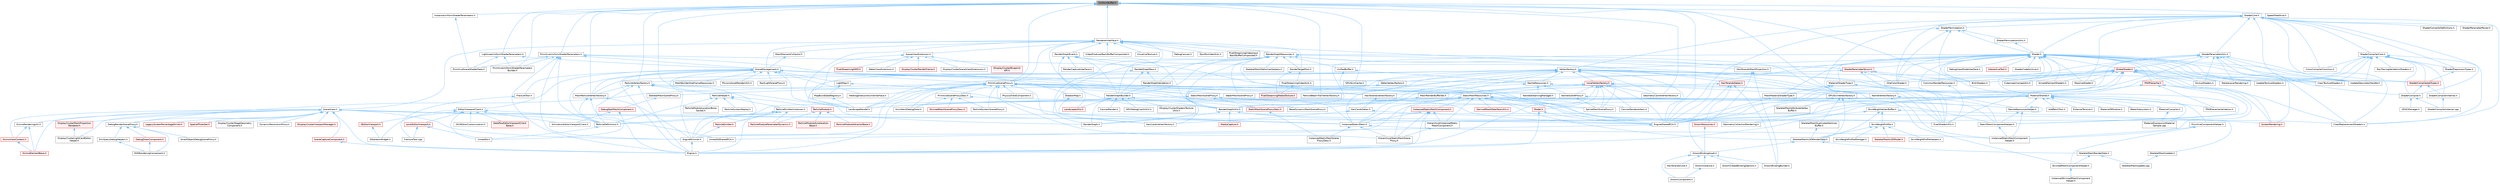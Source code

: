 digraph "UniformBuffer.h"
{
 // INTERACTIVE_SVG=YES
 // LATEX_PDF_SIZE
  bgcolor="transparent";
  edge [fontname=Helvetica,fontsize=10,labelfontname=Helvetica,labelfontsize=10];
  node [fontname=Helvetica,fontsize=10,shape=box,height=0.2,width=0.4];
  Node1 [id="Node000001",label="UniformBuffer.h",height=0.2,width=0.4,color="gray40", fillcolor="grey60", style="filled", fontcolor="black",tooltip=" "];
  Node1 -> Node2 [id="edge1_Node000001_Node000002",dir="back",color="steelblue1",style="solid",tooltip=" "];
  Node2 [id="Node000002",label="EngineSharedPCH.h",height=0.2,width=0.4,color="grey40", fillcolor="white", style="filled",URL="$dc/dbb/EngineSharedPCH_8h.html",tooltip=" "];
  Node2 -> Node3 [id="edge2_Node000002_Node000003",dir="back",color="steelblue1",style="solid",tooltip=" "];
  Node3 [id="Node000003",label="UnrealEdSharedPCH.h",height=0.2,width=0.4,color="grey40", fillcolor="white", style="filled",URL="$d1/de6/UnrealEdSharedPCH_8h.html",tooltip=" "];
  Node1 -> Node4 [id="edge3_Node000001_Node000004",dir="back",color="steelblue1",style="solid",tooltip=" "];
  Node4 [id="Node000004",label="GPUSkinCache.h",height=0.2,width=0.4,color="grey40", fillcolor="white", style="filled",URL="$d0/d2d/GPUSkinCache_8h.html",tooltip=" "];
  Node1 -> Node5 [id="edge4_Node000001_Node000005",dir="back",color="steelblue1",style="solid",tooltip=" "];
  Node5 [id="Node000005",label="GPUSkinVertexFactory.h",height=0.2,width=0.4,color="grey40", fillcolor="white", style="filled",URL="$db/dcc/GPUSkinVertexFactory_8h.html",tooltip=" "];
  Node5 -> Node6 [id="edge5_Node000005_Node000006",dir="back",color="steelblue1",style="solid",tooltip=" "];
  Node6 [id="Node000006",label="SkeletalMeshAttributeVertex\lBuffer.h",height=0.2,width=0.4,color="grey40", fillcolor="white", style="filled",URL="$de/d6e/SkeletalMeshAttributeVertexBuffer_8h.html",tooltip=" "];
  Node5 -> Node7 [id="edge6_Node000005_Node000007",dir="back",color="steelblue1",style="solid",tooltip=" "];
  Node7 [id="Node000007",label="SkeletalMeshDuplicatedVertices\lBuffer.h",height=0.2,width=0.4,color="grey40", fillcolor="white", style="filled",URL="$d6/da7/SkeletalMeshDuplicatedVerticesBuffer_8h.html",tooltip=" "];
  Node7 -> Node8 [id="edge7_Node000007_Node000008",dir="back",color="steelblue1",style="solid",tooltip=" "];
  Node8 [id="Node000008",label="SkeletalMeshLODRenderData.h",height=0.2,width=0.4,color="grey40", fillcolor="white", style="filled",URL="$d0/d5a/SkeletalMeshLODRenderData_8h.html",tooltip=" "];
  Node8 -> Node9 [id="edge8_Node000008_Node000009",dir="back",color="steelblue1",style="solid",tooltip=" "];
  Node9 [id="Node000009",label="GroomBindingAsset.h",height=0.2,width=0.4,color="grey40", fillcolor="white", style="filled",URL="$de/d26/GroomBindingAsset_8h.html",tooltip=" "];
  Node9 -> Node10 [id="edge9_Node000009_Node000010",dir="back",color="steelblue1",style="solid",tooltip=" "];
  Node10 [id="Node000010",label="GroomBindingBuilder.h",height=0.2,width=0.4,color="grey40", fillcolor="white", style="filled",URL="$d2/d2f/GroomBindingBuilder_8h.html",tooltip=" "];
  Node9 -> Node11 [id="edge10_Node000009_Node000011",dir="back",color="steelblue1",style="solid",tooltip=" "];
  Node11 [id="Node000011",label="GroomComponent.h",height=0.2,width=0.4,color="grey40", fillcolor="white", style="filled",URL="$de/d2e/GroomComponent_8h.html",tooltip=" "];
  Node9 -> Node12 [id="edge11_Node000009_Node000012",dir="back",color="steelblue1",style="solid",tooltip=" "];
  Node12 [id="Node000012",label="GroomCreateBindingOptions.h",height=0.2,width=0.4,color="grey40", fillcolor="white", style="filled",URL="$d5/dba/GroomCreateBindingOptions_8h.html",tooltip=" "];
  Node9 -> Node13 [id="edge12_Node000009_Node000013",dir="back",color="steelblue1",style="solid",tooltip=" "];
  Node13 [id="Node000013",label="GroomInstance.h",height=0.2,width=0.4,color="grey40", fillcolor="white", style="filled",URL="$dd/d47/GroomInstance_8h.html",tooltip=" "];
  Node13 -> Node11 [id="edge13_Node000013_Node000011",dir="back",color="steelblue1",style="solid",tooltip=" "];
  Node9 -> Node14 [id="edge14_Node000009_Node000014",dir="back",color="steelblue1",style="solid",tooltip=" "];
  Node14 [id="Node000014",label="HairStrandsCore.h",height=0.2,width=0.4,color="grey40", fillcolor="white", style="filled",URL="$d7/def/HairStrandsCore_8h.html",tooltip=" "];
  Node8 -> Node15 [id="edge15_Node000008_Node000015",dir="back",color="steelblue1",style="solid",tooltip=" "];
  Node15 [id="Node000015",label="SkeletalMeshRenderData.h",height=0.2,width=0.4,color="grey40", fillcolor="white", style="filled",URL="$d9/d14/SkeletalMeshRenderData_8h.html",tooltip=" "];
  Node15 -> Node16 [id="edge16_Node000015_Node000016",dir="back",color="steelblue1",style="solid",tooltip=" "];
  Node16 [id="Node000016",label="SkeletalMeshUpdate.cpp",height=0.2,width=0.4,color="grey40", fillcolor="white", style="filled",URL="$db/d45/SkeletalMeshUpdate_8cpp.html",tooltip=" "];
  Node15 -> Node17 [id="edge17_Node000015_Node000017",dir="back",color="steelblue1",style="solid",tooltip=" "];
  Node17 [id="Node000017",label="SkinnedMeshComponentHelper.h",height=0.2,width=0.4,color="grey40", fillcolor="white", style="filled",URL="$db/d81/SkinnedMeshComponentHelper_8h.html",tooltip=" "];
  Node17 -> Node18 [id="edge18_Node000017_Node000018",dir="back",color="steelblue1",style="solid",tooltip=" "];
  Node18 [id="Node000018",label="InstancedSkinnedMeshComponent\lHelper.h",height=0.2,width=0.4,color="grey40", fillcolor="white", style="filled",URL="$d1/d86/InstancedSkinnedMeshComponentHelper_8h.html",tooltip=" "];
  Node5 -> Node8 [id="edge19_Node000005_Node000008",dir="back",color="steelblue1",style="solid",tooltip=" "];
  Node5 -> Node19 [id="edge20_Node000005_Node000019",dir="back",color="steelblue1",style="solid",tooltip=" "];
  Node19 [id="Node000019",label="SkinWeightVertexBuffer.h",height=0.2,width=0.4,color="grey40", fillcolor="white", style="filled",URL="$d3/d86/SkinWeightVertexBuffer_8h.html",tooltip=" "];
  Node19 -> Node20 [id="edge21_Node000019_Node000020",dir="back",color="steelblue1",style="solid",tooltip=" "];
  Node20 [id="Node000020",label="GeometryCollectionRendering.h",height=0.2,width=0.4,color="grey40", fillcolor="white", style="filled",URL="$dc/d68/GeometryCollectionRendering_8h.html",tooltip=" "];
  Node19 -> Node8 [id="edge22_Node000019_Node000008",dir="back",color="steelblue1",style="solid",tooltip=" "];
  Node19 -> Node21 [id="edge23_Node000019_Node000021",dir="back",color="steelblue1",style="solid",tooltip=" "];
  Node21 [id="Node000021",label="SkeletalMeshUpdate.h",height=0.2,width=0.4,color="grey40", fillcolor="white", style="filled",URL="$df/d79/SkeletalMeshUpdate_8h.html",tooltip=" "];
  Node21 -> Node16 [id="edge24_Node000021_Node000016",dir="back",color="steelblue1",style="solid",tooltip=" "];
  Node19 -> Node22 [id="edge25_Node000019_Node000022",dir="back",color="steelblue1",style="solid",tooltip=" "];
  Node22 [id="Node000022",label="SkinWeightProfile.h",height=0.2,width=0.4,color="grey40", fillcolor="white", style="filled",URL="$d9/d1f/SkinWeightProfile_8h.html",tooltip=" "];
  Node22 -> Node23 [id="edge26_Node000022_Node000023",dir="back",color="steelblue1",style="solid",tooltip=" "];
  Node23 [id="Node000023",label="SkeletalMeshLODModel.h",height=0.2,width=0.4,color="red", fillcolor="#FFF0F0", style="filled",URL="$d2/d34/SkeletalMeshLODModel_8h.html",tooltip=" "];
  Node22 -> Node8 [id="edge27_Node000022_Node000008",dir="back",color="steelblue1",style="solid",tooltip=" "];
  Node22 -> Node25 [id="edge28_Node000022_Node000025",dir="back",color="steelblue1",style="solid",tooltip=" "];
  Node25 [id="Node000025",label="SkinWeightProfileHelpers.h",height=0.2,width=0.4,color="grey40", fillcolor="white", style="filled",URL="$d4/d53/SkinWeightProfileHelpers_8h.html",tooltip=" "];
  Node22 -> Node26 [id="edge29_Node000022_Node000026",dir="back",color="steelblue1",style="solid",tooltip=" "];
  Node26 [id="Node000026",label="SkinWeightProfileManager.h",height=0.2,width=0.4,color="grey40", fillcolor="white", style="filled",URL="$d4/d83/SkinWeightProfileManager_8h.html",tooltip=" "];
  Node1 -> Node27 [id="edge30_Node000001_Node000027",dir="back",color="steelblue1",style="solid",tooltip=" "];
  Node27 [id="Node000027",label="GeometryCacheVertexFactory.h",height=0.2,width=0.4,color="grey40", fillcolor="white", style="filled",URL="$d2/d40/GeometryCacheVertexFactory_8h.html",tooltip=" "];
  Node1 -> Node28 [id="edge31_Node000001_Node000028",dir="back",color="steelblue1",style="solid",tooltip=" "];
  Node28 [id="Node000028",label="InstanceUniformShaderParameters.h",height=0.2,width=0.4,color="grey40", fillcolor="white", style="filled",URL="$dc/df6/InstanceUniformShaderParameters_8h.html",tooltip=" "];
  Node28 -> Node29 [id="edge32_Node000028_Node000029",dir="back",color="steelblue1",style="solid",tooltip=" "];
  Node29 [id="Node000029",label="PrimitiveSceneShaderData.h",height=0.2,width=0.4,color="grey40", fillcolor="white", style="filled",URL="$d5/d88/PrimitiveSceneShaderData_8h.html",tooltip=" "];
  Node1 -> Node30 [id="edge33_Node000001_Node000030",dir="back",color="steelblue1",style="solid",tooltip=" "];
  Node30 [id="Node000030",label="LandscapeRender.h",height=0.2,width=0.4,color="grey40", fillcolor="white", style="filled",URL="$df/d67/LandscapeRender_8h.html",tooltip=" "];
  Node1 -> Node31 [id="edge34_Node000001_Node000031",dir="back",color="steelblue1",style="solid",tooltip=" "];
  Node31 [id="Node000031",label="LightmapUniformShaderParameters.h",height=0.2,width=0.4,color="grey40", fillcolor="white", style="filled",URL="$d0/d17/LightmapUniformShaderParameters_8h.html",tooltip=" "];
  Node31 -> Node29 [id="edge35_Node000031_Node000029",dir="back",color="steelblue1",style="solid",tooltip=" "];
  Node31 -> Node32 [id="edge36_Node000031_Node000032",dir="back",color="steelblue1",style="solid",tooltip=" "];
  Node32 [id="Node000032",label="PrimitiveUniformShaderParameters\lBuilder.h",height=0.2,width=0.4,color="grey40", fillcolor="white", style="filled",URL="$dd/d96/PrimitiveUniformShaderParametersBuilder_8h.html",tooltip=" "];
  Node31 -> Node33 [id="edge37_Node000031_Node000033",dir="back",color="steelblue1",style="solid",tooltip=" "];
  Node33 [id="Node000033",label="SceneManagement.h",height=0.2,width=0.4,color="grey40", fillcolor="white", style="filled",URL="$de/db9/SceneManagement_8h.html",tooltip=" "];
  Node33 -> Node34 [id="edge38_Node000033_Node000034",dir="back",color="steelblue1",style="solid",tooltip=" "];
  Node34 [id="Node000034",label="EditorViewportClient.h",height=0.2,width=0.4,color="grey40", fillcolor="white", style="filled",URL="$d4/d41/EditorViewportClient_8h.html",tooltip=" "];
  Node34 -> Node35 [id="edge39_Node000034_Node000035",dir="back",color="steelblue1",style="solid",tooltip=" "];
  Node35 [id="Node000035",label="AnimationEditorViewportClient.h",height=0.2,width=0.4,color="grey40", fillcolor="white", style="filled",URL="$d1/d45/AnimationEditorViewportClient_8h.html",tooltip=" "];
  Node34 -> Node36 [id="edge40_Node000034_Node000036",dir="back",color="steelblue1",style="solid",tooltip=" "];
  Node36 [id="Node000036",label="DataflowEditorViewportClient\lBase.h",height=0.2,width=0.4,color="red", fillcolor="#FFF0F0", style="filled",URL="$d8/ddd/DataflowEditorViewportClientBase_8h.html",tooltip=" "];
  Node34 -> Node39 [id="edge41_Node000034_Node000039",dir="back",color="steelblue1",style="solid",tooltip=" "];
  Node39 [id="Node000039",label="ISCSEditorCustomization.h",height=0.2,width=0.4,color="grey40", fillcolor="white", style="filled",URL="$de/d19/ISCSEditorCustomization_8h.html",tooltip=" "];
  Node34 -> Node40 [id="edge42_Node000034_Node000040",dir="back",color="steelblue1",style="solid",tooltip=" "];
  Node40 [id="Node000040",label="LevelEditorViewport.h",height=0.2,width=0.4,color="red", fillcolor="#FFF0F0", style="filled",URL="$d4/ddf/LevelEditorViewport_8h.html",tooltip=" "];
  Node40 -> Node45 [id="edge43_Node000040_Node000045",dir="back",color="steelblue1",style="solid",tooltip=" "];
  Node45 [id="Node000045",label="FractureTool.cpp",height=0.2,width=0.4,color="grey40", fillcolor="white", style="filled",URL="$dc/d9a/FractureTool_8cpp.html",tooltip=" "];
  Node40 -> Node46 [id="edge44_Node000040_Node000046",dir="back",color="steelblue1",style="solid",tooltip=" "];
  Node46 [id="Node000046",label="UnrealEd.h",height=0.2,width=0.4,color="grey40", fillcolor="white", style="filled",URL="$d2/d5f/UnrealEd_8h.html",tooltip=" "];
  Node34 -> Node47 [id="edge45_Node000034_Node000047",dir="back",color="steelblue1",style="solid",tooltip=" "];
  Node47 [id="Node000047",label="SEditorViewport.h",height=0.2,width=0.4,color="red", fillcolor="#FFF0F0", style="filled",URL="$dd/de0/SEditorViewport_8h.html",tooltip=" "];
  Node47 -> Node57 [id="edge46_Node000047_Node000057",dir="back",color="steelblue1",style="solid",tooltip=" "];
  Node57 [id="Node000057",label="SSkeletonWidget.h",height=0.2,width=0.4,color="grey40", fillcolor="white", style="filled",URL="$dd/da7/SSkeletonWidget_8h.html",tooltip=" "];
  Node34 -> Node57 [id="edge47_Node000034_Node000057",dir="back",color="steelblue1",style="solid",tooltip=" "];
  Node34 -> Node46 [id="edge48_Node000034_Node000046",dir="back",color="steelblue1",style="solid",tooltip=" "];
  Node34 -> Node3 [id="edge49_Node000034_Node000003",dir="back",color="steelblue1",style="solid",tooltip=" "];
  Node33 -> Node58 [id="edge50_Node000033_Node000058",dir="back",color="steelblue1",style="solid",tooltip=" "];
  Node58 [id="Node000058",label="Engine.h",height=0.2,width=0.4,color="grey40", fillcolor="white", style="filled",URL="$d1/d34/Public_2Engine_8h.html",tooltip=" "];
  Node33 -> Node59 [id="edge51_Node000033_Node000059",dir="back",color="steelblue1",style="solid",tooltip=" "];
  Node59 [id="Node000059",label="EngineMinimal.h",height=0.2,width=0.4,color="grey40", fillcolor="white", style="filled",URL="$d0/d2c/EngineMinimal_8h.html",tooltip=" "];
  Node59 -> Node58 [id="edge52_Node000059_Node000058",dir="back",color="steelblue1",style="solid",tooltip=" "];
  Node33 -> Node2 [id="edge53_Node000033_Node000002",dir="back",color="steelblue1",style="solid",tooltip=" "];
  Node33 -> Node60 [id="edge54_Node000033_Node000060",dir="back",color="steelblue1",style="solid",tooltip=" "];
  Node60 [id="Node000060",label="FractureTool.h",height=0.2,width=0.4,color="grey40", fillcolor="white", style="filled",URL="$d4/d30/FractureTool_8h.html",tooltip=" "];
  Node60 -> Node45 [id="edge55_Node000060_Node000045",dir="back",color="steelblue1",style="solid",tooltip=" "];
  Node33 -> Node61 [id="edge56_Node000033_Node000061",dir="back",color="steelblue1",style="solid",tooltip=" "];
  Node61 [id="Node000061",label="HeterogeneousVolumeInterface.h",height=0.2,width=0.4,color="grey40", fillcolor="white", style="filled",URL="$d3/de3/HeterogeneousVolumeInterface_8h.html",tooltip=" "];
  Node33 -> Node30 [id="edge57_Node000033_Node000030",dir="back",color="steelblue1",style="solid",tooltip=" "];
  Node33 -> Node62 [id="edge58_Node000033_Node000062",dir="back",color="steelblue1",style="solid",tooltip=" "];
  Node62 [id="Node000062",label="LightMap.h",height=0.2,width=0.4,color="grey40", fillcolor="white", style="filled",URL="$d1/d76/LightMap_8h.html",tooltip=" "];
  Node62 -> Node63 [id="edge59_Node000062_Node000063",dir="back",color="steelblue1",style="solid",tooltip=" "];
  Node63 [id="Node000063",label="InstancedStaticMesh.h",height=0.2,width=0.4,color="grey40", fillcolor="white", style="filled",URL="$dd/d89/InstancedStaticMesh_8h.html",tooltip=" "];
  Node63 -> Node64 [id="edge60_Node000063_Node000064",dir="back",color="steelblue1",style="solid",tooltip=" "];
  Node64 [id="Node000064",label="HierarchicalStaticMeshScene\lProxy.h",height=0.2,width=0.4,color="grey40", fillcolor="white", style="filled",URL="$d3/d4d/HierarchicalStaticMeshSceneProxy_8h.html",tooltip=" "];
  Node63 -> Node65 [id="edge61_Node000063_Node000065",dir="back",color="steelblue1",style="solid",tooltip=" "];
  Node65 [id="Node000065",label="InstancedStaticMeshComponent\lHelper.h",height=0.2,width=0.4,color="grey40", fillcolor="white", style="filled",URL="$dc/dc7/InstancedStaticMeshComponentHelper_8h.html",tooltip=" "];
  Node63 -> Node66 [id="edge62_Node000063_Node000066",dir="back",color="steelblue1",style="solid",tooltip=" "];
  Node66 [id="Node000066",label="InstancedStaticMeshScene\lProxyDesc.h",height=0.2,width=0.4,color="grey40", fillcolor="white", style="filled",URL="$db/dcf/InstancedStaticMeshSceneProxyDesc_8h.html",tooltip=" "];
  Node62 -> Node67 [id="edge63_Node000062_Node000067",dir="back",color="steelblue1",style="solid",tooltip=" "];
  Node67 [id="Node000067",label="MapBuildDataRegistry.h",height=0.2,width=0.4,color="grey40", fillcolor="white", style="filled",URL="$df/dac/MapBuildDataRegistry_8h.html",tooltip=" "];
  Node67 -> Node30 [id="edge64_Node000067_Node000030",dir="back",color="steelblue1",style="solid",tooltip=" "];
  Node33 -> Node68 [id="edge65_Node000033_Node000068",dir="back",color="steelblue1",style="solid",tooltip=" "];
  Node68 [id="Node000068",label="MeshBuilderOneFrameResources.h",height=0.2,width=0.4,color="grey40", fillcolor="white", style="filled",URL="$df/d7c/MeshBuilderOneFrameResources_8h.html",tooltip=" "];
  Node33 -> Node69 [id="edge66_Node000033_Node000069",dir="back",color="steelblue1",style="solid",tooltip=" "];
  Node69 [id="Node000069",label="MeshParticleVertexFactory.h",height=0.2,width=0.4,color="grey40", fillcolor="white", style="filled",URL="$d5/d83/MeshParticleVertexFactory_8h.html",tooltip=" "];
  Node69 -> Node58 [id="edge67_Node000069_Node000058",dir="back",color="steelblue1",style="solid",tooltip=" "];
  Node69 -> Node59 [id="edge68_Node000069_Node000059",dir="back",color="steelblue1",style="solid",tooltip=" "];
  Node69 -> Node70 [id="edge69_Node000069_Node000070",dir="back",color="steelblue1",style="solid",tooltip=" "];
  Node70 [id="Node000070",label="ParticleDefinitions.h",height=0.2,width=0.4,color="grey40", fillcolor="white", style="filled",URL="$db/dde/ParticleDefinitions_8h.html",tooltip=" "];
  Node70 -> Node46 [id="edge70_Node000070_Node000046",dir="back",color="steelblue1",style="solid",tooltip=" "];
  Node33 -> Node71 [id="edge71_Node000033_Node000071",dir="back",color="steelblue1",style="solid",tooltip=" "];
  Node71 [id="Node000071",label="NaniteResources.h",height=0.2,width=0.4,color="grey40", fillcolor="white", style="filled",URL="$d7/d8b/NaniteResources_8h.html",tooltip=" "];
  Node71 -> Node72 [id="edge72_Node000071_Node000072",dir="back",color="steelblue1",style="solid",tooltip=" "];
  Node72 [id="Node000072",label="NaniteSceneProxy.h",height=0.2,width=0.4,color="grey40", fillcolor="white", style="filled",URL="$de/dae/NaniteSceneProxy_8h.html",tooltip=" "];
  Node72 -> Node73 [id="edge73_Node000072_Node000073",dir="back",color="steelblue1",style="solid",tooltip=" "];
  Node73 [id="Node000073",label="NaniteResourcesHelper.h",height=0.2,width=0.4,color="grey40", fillcolor="white", style="filled",URL="$dc/d48/NaniteResourcesHelper_8h.html",tooltip=" "];
  Node73 -> Node65 [id="edge74_Node000073_Node000065",dir="back",color="steelblue1",style="solid",tooltip=" "];
  Node73 -> Node73 [id="edge75_Node000073_Node000073",dir="back",color="steelblue1",style="solid",tooltip=" "];
  Node73 -> Node74 [id="edge76_Node000073_Node000074",dir="back",color="steelblue1",style="solid",tooltip=" "];
  Node74 [id="Node000074",label="StaticMeshComponentHelper.h",height=0.2,width=0.4,color="grey40", fillcolor="white", style="filled",URL="$dc/dc1/StaticMeshComponentHelper_8h.html",tooltip=" "];
  Node74 -> Node65 [id="edge77_Node000074_Node000065",dir="back",color="steelblue1",style="solid",tooltip=" "];
  Node72 -> Node75 [id="edge78_Node000072_Node000075",dir="back",color="steelblue1",style="solid",tooltip=" "];
  Node75 [id="Node000075",label="SplineMeshSceneProxy.h",height=0.2,width=0.4,color="grey40", fillcolor="white", style="filled",URL="$dd/dcb/SplineMeshSceneProxy_8h.html",tooltip=" "];
  Node71 -> Node76 [id="edge79_Node000071_Node000076",dir="back",color="steelblue1",style="solid",tooltip=" "];
  Node76 [id="Node000076",label="NaniteStreamingManager.h",height=0.2,width=0.4,color="grey40", fillcolor="white", style="filled",URL="$d2/d3f/NaniteStreamingManager_8h.html",tooltip=" "];
  Node71 -> Node17 [id="edge80_Node000071_Node000017",dir="back",color="steelblue1",style="solid",tooltip=" "];
  Node71 -> Node77 [id="edge81_Node000071_Node000077",dir="back",color="steelblue1",style="solid",tooltip=" "];
  Node77 [id="Node000077",label="StaticMeshSceneProxyDesc.h",height=0.2,width=0.4,color="red", fillcolor="#FFF0F0", style="filled",URL="$d0/d31/StaticMeshSceneProxyDesc_8h.html",tooltip=" "];
  Node77 -> Node66 [id="edge82_Node000077_Node000066",dir="back",color="steelblue1",style="solid",tooltip=" "];
  Node33 -> Node70 [id="edge83_Node000033_Node000070",dir="back",color="steelblue1",style="solid",tooltip=" "];
  Node33 -> Node79 [id="edge84_Node000033_Node000079",dir="back",color="steelblue1",style="solid",tooltip=" "];
  Node79 [id="Node000079",label="PhysicsAssetRenderUtils.h",height=0.2,width=0.4,color="grey40", fillcolor="white", style="filled",URL="$d2/dee/PhysicsAssetRenderUtils_8h.html",tooltip=" "];
  Node33 -> Node80 [id="edge85_Node000033_Node000080",dir="back",color="steelblue1",style="solid",tooltip=" "];
  Node80 [id="Node000080",label="RectLightSceneProxy.h",height=0.2,width=0.4,color="grey40", fillcolor="white", style="filled",URL="$d4/d78/RectLightSceneProxy_8h.html",tooltip=" "];
  Node33 -> Node81 [id="edge86_Node000033_Node000081",dir="back",color="steelblue1",style="solid",tooltip=" "];
  Node81 [id="Node000081",label="ShadowMap.h",height=0.2,width=0.4,color="grey40", fillcolor="white", style="filled",URL="$d1/ddb/ShadowMap_8h.html",tooltip=" "];
  Node81 -> Node63 [id="edge87_Node000081_Node000063",dir="back",color="steelblue1",style="solid",tooltip=" "];
  Node33 -> Node82 [id="edge88_Node000033_Node000082",dir="back",color="steelblue1",style="solid",tooltip=" "];
  Node82 [id="Node000082",label="StaticMeshResources.h",height=0.2,width=0.4,color="grey40", fillcolor="white", style="filled",URL="$d0/db7/StaticMeshResources_8h.html",tooltip=" "];
  Node82 -> Node83 [id="edge89_Node000082_Node000083",dir="back",color="steelblue1",style="solid",tooltip=" "];
  Node83 [id="Node000083",label="CanvasRendererItem.h",height=0.2,width=0.4,color="grey40", fillcolor="white", style="filled",URL="$d7/d93/CanvasRendererItem_8h.html",tooltip=" "];
  Node82 -> Node84 [id="edge90_Node000082_Node000084",dir="back",color="steelblue1",style="solid",tooltip=" "];
  Node84 [id="Node000084",label="DerivedMeshDataTaskUtils.h",height=0.2,width=0.4,color="red", fillcolor="#FFF0F0", style="filled",URL="$d2/d98/DerivedMeshDataTaskUtils_8h.html",tooltip=" "];
  Node82 -> Node20 [id="edge91_Node000082_Node000020",dir="back",color="steelblue1",style="solid",tooltip=" "];
  Node82 -> Node160 [id="edge92_Node000082_Node000160",dir="back",color="steelblue1",style="solid",tooltip=" "];
  Node160 [id="Node000160",label="HierarchicalInstancedStatic\lMeshComponent.h",height=0.2,width=0.4,color="grey40", fillcolor="white", style="filled",URL="$d3/ddb/HierarchicalInstancedStaticMeshComponent_8h.html",tooltip=" "];
  Node160 -> Node64 [id="edge93_Node000160_Node000064",dir="back",color="steelblue1",style="solid",tooltip=" "];
  Node82 -> Node64 [id="edge94_Node000082_Node000064",dir="back",color="steelblue1",style="solid",tooltip=" "];
  Node82 -> Node63 [id="edge95_Node000082_Node000063",dir="back",color="steelblue1",style="solid",tooltip=" "];
  Node82 -> Node161 [id="edge96_Node000082_Node000161",dir="back",color="steelblue1",style="solid",tooltip=" "];
  Node161 [id="Node000161",label="InstancedStaticMeshComponent.h",height=0.2,width=0.4,color="red", fillcolor="#FFF0F0", style="filled",URL="$d8/d5d/InstancedStaticMeshComponent_8h.html",tooltip=" "];
  Node161 -> Node58 [id="edge97_Node000161_Node000058",dir="back",color="steelblue1",style="solid",tooltip=" "];
  Node161 -> Node160 [id="edge98_Node000161_Node000160",dir="back",color="steelblue1",style="solid",tooltip=" "];
  Node161 -> Node64 [id="edge99_Node000161_Node000064",dir="back",color="steelblue1",style="solid",tooltip=" "];
  Node161 -> Node63 [id="edge100_Node000161_Node000063",dir="back",color="steelblue1",style="solid",tooltip=" "];
  Node82 -> Node30 [id="edge101_Node000082_Node000030",dir="back",color="steelblue1",style="solid",tooltip=" "];
  Node82 -> Node167 [id="edge102_Node000082_Node000167",dir="back",color="steelblue1",style="solid",tooltip=" "];
  Node167 [id="Node000167",label="Model.h",height=0.2,width=0.4,color="red", fillcolor="#FFF0F0", style="filled",URL="$dd/d63/Public_2Model_8h.html",tooltip=" "];
  Node167 -> Node58 [id="edge103_Node000167_Node000058",dir="back",color="steelblue1",style="solid",tooltip=" "];
  Node167 -> Node2 [id="edge104_Node000167_Node000002",dir="back",color="steelblue1",style="solid",tooltip=" "];
  Node82 -> Node8 [id="edge105_Node000082_Node000008",dir="back",color="steelblue1",style="solid",tooltip=" "];
  Node82 -> Node75 [id="edge106_Node000082_Node000075",dir="back",color="steelblue1",style="solid",tooltip=" "];
  Node82 -> Node74 [id="edge107_Node000082_Node000074",dir="back",color="steelblue1",style="solid",tooltip=" "];
  Node33 -> Node171 [id="edge108_Node000033_Node000171",dir="back",color="steelblue1",style="solid",tooltip=" "];
  Node171 [id="Node000171",label="StaticMeshSceneProxy.h",height=0.2,width=0.4,color="grey40", fillcolor="white", style="filled",URL="$d8/d6d/StaticMeshSceneProxy_8h.html",tooltip=" "];
  Node171 -> Node63 [id="edge109_Node000171_Node000063",dir="back",color="steelblue1",style="solid",tooltip=" "];
  Node171 -> Node30 [id="edge110_Node000171_Node000030",dir="back",color="steelblue1",style="solid",tooltip=" "];
  Node171 -> Node75 [id="edge111_Node000171_Node000075",dir="back",color="steelblue1",style="solid",tooltip=" "];
  Node171 -> Node74 [id="edge112_Node000171_Node000074",dir="back",color="steelblue1",style="solid",tooltip=" "];
  Node171 -> Node77 [id="edge113_Node000171_Node000077",dir="back",color="steelblue1",style="solid",tooltip=" "];
  Node1 -> Node172 [id="edge114_Node000001_Node000172",dir="back",color="steelblue1",style="solid",tooltip=" "];
  Node172 [id="Node000172",label="MaterialShared.h",height=0.2,width=0.4,color="grey40", fillcolor="white", style="filled",URL="$d7/d0b/MaterialShared_8h.html",tooltip=" "];
  Node172 -> Node107 [id="edge115_Node000172_Node000107",dir="back",color="steelblue1",style="solid",tooltip=" "];
  Node107 [id="Node000107",label="AddPatchTool.h",height=0.2,width=0.4,color="grey40", fillcolor="white", style="filled",URL="$d5/deb/AddPatchTool_8h.html",tooltip=" "];
  Node172 -> Node58 [id="edge116_Node000172_Node000058",dir="back",color="steelblue1",style="solid",tooltip=" "];
  Node172 -> Node59 [id="edge117_Node000172_Node000059",dir="back",color="steelblue1",style="solid",tooltip=" "];
  Node172 -> Node2 [id="edge118_Node000172_Node000002",dir="back",color="steelblue1",style="solid",tooltip=" "];
  Node172 -> Node173 [id="edge119_Node000172_Node000173",dir="back",color="steelblue1",style="solid",tooltip=" "];
  Node173 [id="Node000173",label="ExternalTexture.h",height=0.2,width=0.4,color="grey40", fillcolor="white", style="filled",URL="$de/d93/ExternalTexture_8h.html",tooltip=" "];
  Node172 -> Node63 [id="edge120_Node000172_Node000063",dir="back",color="steelblue1",style="solid",tooltip=" "];
  Node172 -> Node30 [id="edge121_Node000172_Node000030",dir="back",color="steelblue1",style="solid",tooltip=" "];
  Node172 -> Node174 [id="edge122_Node000172_Node000174",dir="back",color="steelblue1",style="solid",tooltip=" "];
  Node174 [id="Node000174",label="MaterialCompiler.h",height=0.2,width=0.4,color="grey40", fillcolor="white", style="filled",URL="$df/df8/MaterialCompiler_8h.html",tooltip=" "];
  Node174 -> Node175 [id="edge123_Node000174_Node000175",dir="back",color="steelblue1",style="solid",tooltip=" "];
  Node175 [id="Node000175",label="MaterialExpressionMaterial\lSample.cpp",height=0.2,width=0.4,color="grey40", fillcolor="white", style="filled",URL="$d0/dbd/MaterialExpressionMaterialSample_8cpp.html",tooltip=" "];
  Node172 -> Node175 [id="edge124_Node000172_Node000175",dir="back",color="steelblue1",style="solid",tooltip=" "];
  Node172 -> Node176 [id="edge125_Node000172_Node000176",dir="back",color="steelblue1",style="solid",tooltip=" "];
  Node176 [id="Node000176",label="MaterialIRModule.h",height=0.2,width=0.4,color="grey40", fillcolor="white", style="filled",URL="$d4/dc2/MaterialIRModule_8h.html",tooltip=" "];
  Node172 -> Node73 [id="edge126_Node000172_Node000073",dir="back",color="steelblue1",style="solid",tooltip=" "];
  Node172 -> Node177 [id="edge127_Node000172_Node000177",dir="back",color="steelblue1",style="solid",tooltip=" "];
  Node177 [id="Node000177",label="PSOPrecacheValidation.h",height=0.2,width=0.4,color="grey40", fillcolor="white", style="filled",URL="$d0/d55/PSOPrecacheValidation_8h.html",tooltip=" "];
  Node172 -> Node70 [id="edge128_Node000172_Node000070",dir="back",color="steelblue1",style="solid",tooltip=" "];
  Node172 -> Node178 [id="edge129_Node000172_Node000178",dir="back",color="steelblue1",style="solid",tooltip=" "];
  Node178 [id="Node000178",label="PrimitiveComponentHelper.h",height=0.2,width=0.4,color="grey40", fillcolor="white", style="filled",URL="$d1/d08/PrimitiveComponentHelper_8h.html",tooltip=" "];
  Node178 -> Node65 [id="edge130_Node000178_Node000065",dir="back",color="steelblue1",style="solid",tooltip=" "];
  Node178 -> Node17 [id="edge131_Node000178_Node000017",dir="back",color="steelblue1",style="solid",tooltip=" "];
  Node172 -> Node179 [id="edge132_Node000172_Node000179",dir="back",color="steelblue1",style="solid",tooltip=" "];
  Node179 [id="Node000179",label="WaterSubsystem.h",height=0.2,width=0.4,color="grey40", fillcolor="white", style="filled",URL="$d0/d57/WaterSubsystem_8h.html",tooltip=" "];
  Node1 -> Node69 [id="edge133_Node000001_Node000069",dir="back",color="steelblue1",style="solid",tooltip=" "];
  Node1 -> Node180 [id="edge134_Node000001_Node000180",dir="back",color="steelblue1",style="solid",tooltip=" "];
  Node180 [id="Node000180",label="ParticleBeamTrailVertexFactory.h",height=0.2,width=0.4,color="grey40", fillcolor="white", style="filled",URL="$d1/d6b/ParticleBeamTrailVertexFactory_8h.html",tooltip=" "];
  Node1 -> Node181 [id="edge135_Node000001_Node000181",dir="back",color="steelblue1",style="solid",tooltip=" "];
  Node181 [id="Node000181",label="ParticleVertexFactory.h",height=0.2,width=0.4,color="grey40", fillcolor="white", style="filled",URL="$dc/de2/ParticleVertexFactory_8h.html",tooltip=" "];
  Node181 -> Node58 [id="edge136_Node000181_Node000058",dir="back",color="steelblue1",style="solid",tooltip=" "];
  Node181 -> Node59 [id="edge137_Node000181_Node000059",dir="back",color="steelblue1",style="solid",tooltip=" "];
  Node181 -> Node69 [id="edge138_Node000181_Node000069",dir="back",color="steelblue1",style="solid",tooltip=" "];
  Node181 -> Node180 [id="edge139_Node000181_Node000180",dir="back",color="steelblue1",style="solid",tooltip=" "];
  Node181 -> Node70 [id="edge140_Node000181_Node000070",dir="back",color="steelblue1",style="solid",tooltip=" "];
  Node181 -> Node182 [id="edge141_Node000181_Node000182",dir="back",color="steelblue1",style="solid",tooltip=" "];
  Node182 [id="Node000182",label="ParticleHelper.h",height=0.2,width=0.4,color="grey40", fillcolor="white", style="filled",URL="$da/da6/ParticleHelper_8h.html",tooltip=" "];
  Node182 -> Node70 [id="edge142_Node000182_Node000070",dir="back",color="steelblue1",style="solid",tooltip=" "];
  Node182 -> Node183 [id="edge143_Node000182_Node000183",dir="back",color="steelblue1",style="solid",tooltip=" "];
  Node183 [id="Node000183",label="ParticleEmitterInstances.h",height=0.2,width=0.4,color="grey40", fillcolor="white", style="filled",URL="$d4/dd8/ParticleEmitterInstances_8h.html",tooltip=" "];
  Node183 -> Node58 [id="edge144_Node000183_Node000058",dir="back",color="steelblue1",style="solid",tooltip=" "];
  Node183 -> Node59 [id="edge145_Node000183_Node000059",dir="back",color="steelblue1",style="solid",tooltip=" "];
  Node183 -> Node70 [id="edge146_Node000183_Node000070",dir="back",color="steelblue1",style="solid",tooltip=" "];
  Node183 -> Node184 [id="edge147_Node000183_Node000184",dir="back",color="steelblue1",style="solid",tooltip=" "];
  Node184 [id="Node000184",label="ParticleEmitter.h",height=0.2,width=0.4,color="red", fillcolor="#FFF0F0", style="filled",URL="$da/d0d/ParticleEmitter_8h.html",tooltip=" "];
  Node184 -> Node59 [id="edge148_Node000184_Node000059",dir="back",color="steelblue1",style="solid",tooltip=" "];
  Node183 -> Node191 [id="edge149_Node000183_Node000191",dir="back",color="steelblue1",style="solid",tooltip=" "];
  Node191 [id="Node000191",label="ParticleModuleParameterDynamic.h",height=0.2,width=0.4,color="red", fillcolor="#FFF0F0", style="filled",URL="$d3/d04/ParticleModuleParameterDynamic_8h.html",tooltip=" "];
  Node182 -> Node193 [id="edge150_Node000182_Node000193",dir="back",color="steelblue1",style="solid",tooltip=" "];
  Node193 [id="Node000193",label="ParticleModule.h",height=0.2,width=0.4,color="red", fillcolor="#FFF0F0", style="filled",URL="$d7/d7c/ParticleModule_8h.html",tooltip=" "];
  Node193 -> Node194 [id="edge151_Node000193_Node000194",dir="back",color="steelblue1",style="solid",tooltip=" "];
  Node194 [id="Node000194",label="ParticleModuleAcceleration\lBase.h",height=0.2,width=0.4,color="red", fillcolor="#FFF0F0", style="filled",URL="$d5/de7/ParticleModuleAccelerationBase_8h.html",tooltip=" "];
  Node193 -> Node200 [id="edge152_Node000193_Node000200",dir="back",color="steelblue1",style="solid",tooltip=" "];
  Node200 [id="Node000200",label="ParticleModuleAttractorBase.h",height=0.2,width=0.4,color="red", fillcolor="#FFF0F0", style="filled",URL="$dc/d14/ParticleModuleAttractorBase_8h.html",tooltip=" "];
  Node193 -> Node191 [id="edge153_Node000193_Node000191",dir="back",color="steelblue1",style="solid",tooltip=" "];
  Node182 -> Node239 [id="edge154_Node000182_Node000239",dir="back",color="steelblue1",style="solid",tooltip=" "];
  Node239 [id="Node000239",label="ParticleModuleLocationBone\lSocket.h",height=0.2,width=0.4,color="grey40", fillcolor="white", style="filled",URL="$da/d3d/ParticleModuleLocationBoneSocket_8h.html",tooltip=" "];
  Node182 -> Node302 [id="edge155_Node000182_Node000302",dir="back",color="steelblue1",style="solid",tooltip=" "];
  Node302 [id="Node000302",label="ParticleSystemReplay.h",height=0.2,width=0.4,color="grey40", fillcolor="white", style="filled",URL="$d7/dc7/ParticleSystemReplay_8h.html",tooltip=" "];
  Node1 -> Node303 [id="edge156_Node000001_Node000303",dir="back",color="steelblue1",style="solid",tooltip=" "];
  Node303 [id="Node000303",label="PrimitiveSceneProxy.h",height=0.2,width=0.4,color="grey40", fillcolor="white", style="filled",URL="$dc/d1e/PrimitiveSceneProxy_8h.html",tooltip=" "];
  Node303 -> Node304 [id="edge157_Node000303_Node000304",dir="back",color="steelblue1",style="solid",tooltip=" "];
  Node304 [id="Node000304",label="AnimNextDebugDraw.h",height=0.2,width=0.4,color="grey40", fillcolor="white", style="filled",URL="$dd/de1/AnimNextDebugDraw_8h.html",tooltip=" "];
  Node303 -> Node86 [id="edge158_Node000303_Node000086",dir="back",color="steelblue1",style="solid",tooltip=" "];
  Node86 [id="Node000086",label="BaseDynamicMeshSceneProxy.h",height=0.2,width=0.4,color="grey40", fillcolor="white", style="filled",URL="$d2/dee/BaseDynamicMeshSceneProxy_8h.html",tooltip=" "];
  Node303 -> Node305 [id="edge159_Node000303_Node000305",dir="back",color="steelblue1",style="solid",tooltip=" "];
  Node305 [id="Node000305",label="DebugRenderSceneProxy.h",height=0.2,width=0.4,color="grey40", fillcolor="white", style="filled",URL="$dc/db2/DebugRenderSceneProxy_8h.html",tooltip=" "];
  Node305 -> Node306 [id="edge160_Node000305_Node000306",dir="back",color="steelblue1",style="solid",tooltip=" "];
  Node306 [id="Node000306",label="DebugDrawComponent.h",height=0.2,width=0.4,color="red", fillcolor="#FFF0F0", style="filled",URL="$d9/dae/DebugDrawComponent_8h.html",tooltip=" "];
  Node306 -> Node307 [id="edge161_Node000306_Node000307",dir="back",color="steelblue1",style="solid",tooltip=" "];
  Node307 [id="Node000307",label="EQSRenderingComponent.h",height=0.2,width=0.4,color="grey40", fillcolor="white", style="filled",URL="$df/d63/EQSRenderingComponent_8h.html",tooltip=" "];
  Node305 -> Node307 [id="edge162_Node000305_Node000307",dir="back",color="steelblue1",style="solid",tooltip=" "];
  Node305 -> Node310 [id="edge163_Node000305_Node000310",dir="back",color="steelblue1",style="solid",tooltip=" "];
  Node310 [id="Node000310",label="EnvQueryDebugHelpers.h",height=0.2,width=0.4,color="grey40", fillcolor="white", style="filled",URL="$de/dda/EnvQueryDebugHelpers_8h.html",tooltip=" "];
  Node310 -> Node307 [id="edge164_Node000310_Node000307",dir="back",color="steelblue1",style="solid",tooltip=" "];
  Node305 -> Node311 [id="edge165_Node000305_Node000311",dir="back",color="steelblue1",style="solid",tooltip=" "];
  Node311 [id="Node000311",label="SmartObjectDebugSceneProxy.h",height=0.2,width=0.4,color="grey40", fillcolor="white", style="filled",URL="$dd/df5/SmartObjectDebugSceneProxy_8h.html",tooltip=" "];
  Node303 -> Node58 [id="edge166_Node000303_Node000058",dir="back",color="steelblue1",style="solid",tooltip=" "];
  Node303 -> Node59 [id="edge167_Node000303_Node000059",dir="back",color="steelblue1",style="solid",tooltip=" "];
  Node303 -> Node2 [id="edge168_Node000303_Node000002",dir="back",color="steelblue1",style="solid",tooltip=" "];
  Node303 -> Node20 [id="edge169_Node000303_Node000020",dir="back",color="steelblue1",style="solid",tooltip=" "];
  Node303 -> Node312 [id="edge170_Node000303_Node000312",dir="back",color="steelblue1",style="solid",tooltip=" "];
  Node312 [id="Node000312",label="HairCardsVertexFactory.h",height=0.2,width=0.4,color="grey40", fillcolor="white", style="filled",URL="$de/d8e/HairCardsVertexFactory_8h.html",tooltip=" "];
  Node303 -> Node313 [id="edge171_Node000303_Node000313",dir="back",color="steelblue1",style="solid",tooltip=" "];
  Node313 [id="Node000313",label="HairStrandsVertexFactory.h",height=0.2,width=0.4,color="grey40", fillcolor="white", style="filled",URL="$d0/d1c/HairStrandsVertexFactory_8h.html",tooltip=" "];
  Node313 -> Node314 [id="edge172_Node000313_Node000314",dir="back",color="steelblue1",style="solid",tooltip=" "];
  Node314 [id="Node000314",label="HairCardsDatas.h",height=0.2,width=0.4,color="grey40", fillcolor="white", style="filled",URL="$da/d01/HairCardsDatas_8h.html",tooltip=" "];
  Node314 -> Node315 [id="edge173_Node000314_Node000315",dir="back",color="steelblue1",style="solid",tooltip=" "];
  Node315 [id="Node000315",label="GroomResources.h",height=0.2,width=0.4,color="red", fillcolor="#FFF0F0", style="filled",URL="$d0/d70/GroomResources_8h.html",tooltip=" "];
  Node315 -> Node9 [id="edge174_Node000315_Node000009",dir="back",color="steelblue1",style="solid",tooltip=" "];
  Node314 -> Node312 [id="edge175_Node000314_Node000312",dir="back",color="steelblue1",style="solid",tooltip=" "];
  Node303 -> Node61 [id="edge176_Node000303_Node000061",dir="back",color="steelblue1",style="solid",tooltip=" "];
  Node303 -> Node64 [id="edge177_Node000303_Node000064",dir="back",color="steelblue1",style="solid",tooltip=" "];
  Node303 -> Node30 [id="edge178_Node000303_Node000030",dir="back",color="steelblue1",style="solid",tooltip=" "];
  Node303 -> Node72 [id="edge179_Node000303_Node000072",dir="back",color="steelblue1",style="solid",tooltip=" "];
  Node303 -> Node322 [id="edge180_Node000303_Node000322",dir="back",color="steelblue1",style="solid",tooltip=" "];
  Node322 [id="Node000322",label="ParticleSystemSceneProxy.h",height=0.2,width=0.4,color="grey40", fillcolor="white", style="filled",URL="$dd/d25/ParticleSystemSceneProxy_8h.html",tooltip=" "];
  Node303 -> Node323 [id="edge181_Node000303_Node000323",dir="back",color="steelblue1",style="solid",tooltip=" "];
  Node323 [id="Node000323",label="PhysicsFieldComponent.h",height=0.2,width=0.4,color="grey40", fillcolor="white", style="filled",URL="$dd/d76/PhysicsFieldComponent_8h.html",tooltip=" "];
  Node303 -> Node324 [id="edge182_Node000303_Node000324",dir="back",color="steelblue1",style="solid",tooltip=" "];
  Node324 [id="Node000324",label="PrimitiveSceneProxyDesc.h",height=0.2,width=0.4,color="grey40", fillcolor="white", style="filled",URL="$d8/d20/PrimitiveSceneProxyDesc_8h.html",tooltip=" "];
  Node324 -> Node304 [id="edge183_Node000324_Node000304",dir="back",color="steelblue1",style="solid",tooltip=" "];
  Node324 -> Node322 [id="edge184_Node000324_Node000322",dir="back",color="steelblue1",style="solid",tooltip=" "];
  Node324 -> Node325 [id="edge185_Node000324_Node000325",dir="back",color="steelblue1",style="solid",tooltip=" "];
  Node325 [id="Node000325",label="SkinnedMeshSceneProxyDesc.h",height=0.2,width=0.4,color="red", fillcolor="#FFF0F0", style="filled",URL="$dd/d6b/SkinnedMeshSceneProxyDesc_8h.html",tooltip=" "];
  Node324 -> Node77 [id="edge186_Node000324_Node000077",dir="back",color="steelblue1",style="solid",tooltip=" "];
  Node303 -> Node329 [id="edge187_Node000303_Node000329",dir="back",color="steelblue1",style="solid",tooltip=" "];
  Node329 [id="Node000329",label="SkeletalMeshSceneProxy.h",height=0.2,width=0.4,color="grey40", fillcolor="white", style="filled",URL="$de/de8/SkeletalMeshSceneProxy_8h.html",tooltip=" "];
  Node329 -> Node330 [id="edge188_Node000329_Node000330",dir="back",color="steelblue1",style="solid",tooltip=" "];
  Node330 [id="Node000330",label="DebugSkelMeshComponent.h",height=0.2,width=0.4,color="red", fillcolor="#FFF0F0", style="filled",URL="$d5/d33/DebugSkelMeshComponent_8h.html",tooltip=" "];
  Node330 -> Node35 [id="edge189_Node000330_Node000035",dir="back",color="steelblue1",style="solid",tooltip=" "];
  Node330 -> Node46 [id="edge190_Node000330_Node000046",dir="back",color="steelblue1",style="solid",tooltip=" "];
  Node303 -> Node171 [id="edge191_Node000303_Node000171",dir="back",color="steelblue1",style="solid",tooltip=" "];
  Node303 -> Node332 [id="edge192_Node000303_Node000332",dir="back",color="steelblue1",style="solid",tooltip=" "];
  Node332 [id="Node000332",label="WaterMeshSceneProxy.h",height=0.2,width=0.4,color="grey40", fillcolor="white", style="filled",URL="$d2/d6c/WaterMeshSceneProxy_8h.html",tooltip=" "];
  Node1 -> Node333 [id="edge193_Node000001_Node000333",dir="back",color="steelblue1",style="solid",tooltip=" "];
  Node333 [id="Node000333",label="PrimitiveUniformShaderParameters.h",height=0.2,width=0.4,color="grey40", fillcolor="white", style="filled",URL="$d9/d46/PrimitiveUniformShaderParameters_8h.html",tooltip=" "];
  Node333 -> Node58 [id="edge194_Node000333_Node000058",dir="back",color="steelblue1",style="solid",tooltip=" "];
  Node333 -> Node59 [id="edge195_Node000333_Node000059",dir="back",color="steelblue1",style="solid",tooltip=" "];
  Node333 -> Node2 [id="edge196_Node000333_Node000002",dir="back",color="steelblue1",style="solid",tooltip=" "];
  Node333 -> Node70 [id="edge197_Node000333_Node000070",dir="back",color="steelblue1",style="solid",tooltip=" "];
  Node333 -> Node303 [id="edge198_Node000333_Node000303",dir="back",color="steelblue1",style="solid",tooltip=" "];
  Node333 -> Node29 [id="edge199_Node000333_Node000029",dir="back",color="steelblue1",style="solid",tooltip=" "];
  Node333 -> Node32 [id="edge200_Node000333_Node000032",dir="back",color="steelblue1",style="solid",tooltip=" "];
  Node333 -> Node33 [id="edge201_Node000333_Node000033",dir="back",color="steelblue1",style="solid",tooltip=" "];
  Node1 -> Node32 [id="edge202_Node000001_Node000032",dir="back",color="steelblue1",style="solid",tooltip=" "];
  Node1 -> Node334 [id="edge203_Node000001_Node000334",dir="back",color="steelblue1",style="solid",tooltip=" "];
  Node334 [id="Node000334",label="RendererInterface.h",height=0.2,width=0.4,color="grey40", fillcolor="white", style="filled",URL="$d1/db7/RendererInterface_8h.html",tooltip=" "];
  Node334 -> Node335 [id="edge204_Node000334_Node000335",dir="back",color="steelblue1",style="solid",tooltip=" "];
  Node335 [id="Node000335",label="DebugCanvas.h",height=0.2,width=0.4,color="grey40", fillcolor="white", style="filled",URL="$df/d5a/DebugCanvas_8h.html",tooltip=" "];
  Node334 -> Node336 [id="edge205_Node000334_Node000336",dir="back",color="steelblue1",style="solid",tooltip=" "];
  Node336 [id="Node000336",label="EpicRtcVideoSink.h",height=0.2,width=0.4,color="grey40", fillcolor="white", style="filled",URL="$d1/d21/EpicRtcVideoSink_8h.html",tooltip=" "];
  Node334 -> Node337 [id="edge206_Node000334_Node000337",dir="back",color="steelblue1",style="solid",tooltip=" "];
  Node337 [id="Node000337",label="HairStrandsMeshProjection.h",height=0.2,width=0.4,color="grey40", fillcolor="white", style="filled",URL="$d9/d55/HairStrandsMeshProjection_8h.html",tooltip=" "];
  Node337 -> Node10 [id="edge207_Node000337_Node000010",dir="back",color="steelblue1",style="solid",tooltip=" "];
  Node337 -> Node315 [id="edge208_Node000337_Node000315",dir="back",color="steelblue1",style="solid",tooltip=" "];
  Node334 -> Node30 [id="edge209_Node000334_Node000030",dir="back",color="steelblue1",style="solid",tooltip=" "];
  Node334 -> Node338 [id="edge210_Node000334_Node000338",dir="back",color="steelblue1",style="solid",tooltip=" "];
  Node338 [id="Node000338",label="MeshElementCollector.h",height=0.2,width=0.4,color="grey40", fillcolor="white", style="filled",URL="$d2/dbe/MeshElementCollector_8h.html",tooltip=" "];
  Node338 -> Node33 [id="edge211_Node000338_Node000033",dir="back",color="steelblue1",style="solid",tooltip=" "];
  Node334 -> Node339 [id="edge212_Node000334_Node000339",dir="back",color="steelblue1",style="solid",tooltip=" "];
  Node339 [id="Node000339",label="PixelStreamingVideoInput\lBackBufferComposited.h",height=0.2,width=0.4,color="grey40", fillcolor="white", style="filled",URL="$d8/d36/PixelStreamingVideoInputBackBufferComposited_8h.html",tooltip=" "];
  Node334 -> Node303 [id="edge213_Node000334_Node000303",dir="back",color="steelblue1",style="solid",tooltip=" "];
  Node334 -> Node340 [id="edge214_Node000334_Node000340",dir="back",color="steelblue1",style="solid",tooltip=" "];
  Node340 [id="Node000340",label="RenderGraphBuilder.h",height=0.2,width=0.4,color="grey40", fillcolor="white", style="filled",URL="$d4/d7b/RenderGraphBuilder_8h.html",tooltip=" "];
  Node340 -> Node341 [id="edge215_Node000340_Node000341",dir="back",color="steelblue1",style="solid",tooltip=" "];
  Node341 [id="Node000341",label="CanvasRender.h",height=0.2,width=0.4,color="grey40", fillcolor="white", style="filled",URL="$d8/d32/CanvasRender_8h.html",tooltip=" "];
  Node340 -> Node342 [id="edge216_Node000340_Node000342",dir="back",color="steelblue1",style="solid",tooltip=" "];
  Node342 [id="Node000342",label="GPUDebugCrashUtils.h",height=0.2,width=0.4,color="grey40", fillcolor="white", style="filled",URL="$d4/df2/GPUDebugCrashUtils_8h.html",tooltip=" "];
  Node340 -> Node343 [id="edge217_Node000340_Node000343",dir="back",color="steelblue1",style="solid",tooltip=" "];
  Node343 [id="Node000343",label="IDisplayClusterShadersTexture\lUtils.h",height=0.2,width=0.4,color="grey40", fillcolor="white", style="filled",URL="$d3/d83/IDisplayClusterShadersTextureUtils_8h.html",tooltip=" "];
  Node340 -> Node344 [id="edge218_Node000340_Node000344",dir="back",color="steelblue1",style="solid",tooltip=" "];
  Node344 [id="Node000344",label="LandscapeUtils.h",height=0.2,width=0.4,color="red", fillcolor="#FFF0F0", style="filled",URL="$d0/dc0/LandscapeUtils_8h.html",tooltip=" "];
  Node340 -> Node355 [id="edge219_Node000340_Node000355",dir="back",color="steelblue1",style="solid",tooltip=" "];
  Node355 [id="Node000355",label="RenderGraph.h",height=0.2,width=0.4,color="grey40", fillcolor="white", style="filled",URL="$d7/dd9/RenderGraph_8h.html",tooltip=" "];
  Node340 -> Node356 [id="edge220_Node000340_Node000356",dir="back",color="steelblue1",style="solid",tooltip=" "];
  Node356 [id="Node000356",label="RenderGraphUtils.h",height=0.2,width=0.4,color="grey40", fillcolor="white", style="filled",URL="$d6/d45/RenderGraphUtils_8h.html",tooltip=" "];
  Node356 -> Node357 [id="edge221_Node000356_Node000357",dir="back",color="steelblue1",style="solid",tooltip=" "];
  Node357 [id="Node000357",label="ClearReplacementShaders.h",height=0.2,width=0.4,color="grey40", fillcolor="white", style="filled",URL="$d9/d4e/ClearReplacementShaders_8h.html",tooltip=" "];
  Node356 -> Node358 [id="edge222_Node000356_Node000358",dir="back",color="steelblue1",style="solid",tooltip=" "];
  Node358 [id="Node000358",label="MediaCapture.h",height=0.2,width=0.4,color="red", fillcolor="#FFF0F0", style="filled",URL="$d2/d9c/MediaCapture_8h.html",tooltip=" "];
  Node356 -> Node376 [id="edge223_Node000356_Node000376",dir="back",color="steelblue1",style="solid",tooltip=" "];
  Node376 [id="Node000376",label="PixelShaderUtils.h",height=0.2,width=0.4,color="grey40", fillcolor="white", style="filled",URL="$d1/dc7/PixelShaderUtils_8h.html",tooltip=" "];
  Node356 -> Node355 [id="edge224_Node000356_Node000355",dir="back",color="steelblue1",style="solid",tooltip=" "];
  Node334 -> Node377 [id="edge225_Node000334_Node000377",dir="back",color="steelblue1",style="solid",tooltip=" "];
  Node377 [id="Node000377",label="RenderGraphEvent.h",height=0.2,width=0.4,color="grey40", fillcolor="white", style="filled",URL="$db/dbb/RenderGraphEvent_8h.html",tooltip=" "];
  Node377 -> Node344 [id="edge226_Node000377_Node000344",dir="back",color="steelblue1",style="solid",tooltip=" "];
  Node377 -> Node376 [id="edge227_Node000377_Node000376",dir="back",color="steelblue1",style="solid",tooltip=" "];
  Node377 -> Node378 [id="edge228_Node000377_Node000378",dir="back",color="steelblue1",style="solid",tooltip=" "];
  Node378 [id="Node000378",label="RenderCaptureInterface.h",height=0.2,width=0.4,color="grey40", fillcolor="white", style="filled",URL="$da/da8/RenderCaptureInterface_8h.html",tooltip=" "];
  Node377 -> Node340 [id="edge229_Node000377_Node000340",dir="back",color="steelblue1",style="solid",tooltip=" "];
  Node377 -> Node379 [id="edge230_Node000377_Node000379",dir="back",color="steelblue1",style="solid",tooltip=" "];
  Node379 [id="Node000379",label="RenderGraphPass.h",height=0.2,width=0.4,color="grey40", fillcolor="white", style="filled",URL="$de/d49/RenderGraphPass_8h.html",tooltip=" "];
  Node379 -> Node355 [id="edge231_Node000379_Node000355",dir="back",color="steelblue1",style="solid",tooltip=" "];
  Node379 -> Node340 [id="edge232_Node000379_Node000340",dir="back",color="steelblue1",style="solid",tooltip=" "];
  Node379 -> Node380 [id="edge233_Node000379_Node000380",dir="back",color="steelblue1",style="solid",tooltip=" "];
  Node380 [id="Node000380",label="RenderGraphValidation.h",height=0.2,width=0.4,color="grey40", fillcolor="white", style="filled",URL="$db/dc5/RenderGraphValidation_8h.html",tooltip=" "];
  Node380 -> Node340 [id="edge234_Node000380_Node000340",dir="back",color="steelblue1",style="solid",tooltip=" "];
  Node377 -> Node356 [id="edge235_Node000377_Node000356",dir="back",color="steelblue1",style="solid",tooltip=" "];
  Node334 -> Node381 [id="edge236_Node000334_Node000381",dir="back",color="steelblue1",style="solid",tooltip=" "];
  Node381 [id="Node000381",label="RenderGraphResources.h",height=0.2,width=0.4,color="grey40", fillcolor="white", style="filled",URL="$da/da0/RenderGraphResources_8h.html",tooltip=" "];
  Node381 -> Node312 [id="edge237_Node000381_Node000312",dir="back",color="steelblue1",style="solid",tooltip=" "];
  Node381 -> Node382 [id="edge238_Node000381_Node000382",dir="back",color="steelblue1",style="solid",tooltip=" "];
  Node382 [id="Node000382",label="HairStrandsDatas.h",height=0.2,width=0.4,color="red", fillcolor="#FFF0F0", style="filled",URL="$d6/daf/HairStrandsDatas_8h.html",tooltip=" "];
  Node382 -> Node9 [id="edge239_Node000382_Node000009",dir="back",color="steelblue1",style="solid",tooltip=" "];
  Node382 -> Node10 [id="edge240_Node000382_Node000010",dir="back",color="steelblue1",style="solid",tooltip=" "];
  Node382 -> Node315 [id="edge241_Node000382_Node000315",dir="back",color="steelblue1",style="solid",tooltip=" "];
  Node382 -> Node313 [id="edge242_Node000382_Node000313",dir="back",color="steelblue1",style="solid",tooltip=" "];
  Node381 -> Node337 [id="edge243_Node000381_Node000337",dir="back",color="steelblue1",style="solid",tooltip=" "];
  Node381 -> Node313 [id="edge244_Node000381_Node000313",dir="back",color="steelblue1",style="solid",tooltip=" "];
  Node381 -> Node376 [id="edge245_Node000381_Node000376",dir="back",color="steelblue1",style="solid",tooltip=" "];
  Node381 -> Node355 [id="edge246_Node000381_Node000355",dir="back",color="steelblue1",style="solid",tooltip=" "];
  Node381 -> Node340 [id="edge247_Node000381_Node000340",dir="back",color="steelblue1",style="solid",tooltip=" "];
  Node381 -> Node379 [id="edge248_Node000381_Node000379",dir="back",color="steelblue1",style="solid",tooltip=" "];
  Node381 -> Node356 [id="edge249_Node000381_Node000356",dir="back",color="steelblue1",style="solid",tooltip=" "];
  Node381 -> Node380 [id="edge250_Node000381_Node000380",dir="back",color="steelblue1",style="solid",tooltip=" "];
  Node381 -> Node384 [id="edge251_Node000381_Node000384",dir="back",color="steelblue1",style="solid",tooltip=" "];
  Node384 [id="Node000384",label="RenderTargetPool.h",height=0.2,width=0.4,color="grey40", fillcolor="white", style="filled",URL="$d5/d5a/RenderTargetPool_8h.html",tooltip=" "];
  Node384 -> Node385 [id="edge252_Node000384_Node000385",dir="back",color="steelblue1",style="solid",tooltip=" "];
  Node385 [id="Node000385",label="PixelStreamingMediaTexture.h",height=0.2,width=0.4,color="red", fillcolor="#FFF0F0", style="filled",URL="$dc/d93/PixelStreamingMediaTexture_8h.html",tooltip=" "];
  Node384 -> Node387 [id="edge253_Node000384_Node000387",dir="back",color="steelblue1",style="solid",tooltip=" "];
  Node387 [id="Node000387",label="PixelStreamingVideoSink.h",height=0.2,width=0.4,color="grey40", fillcolor="white", style="filled",URL="$da/deb/PixelStreamingVideoSink_8h.html",tooltip=" "];
  Node387 -> Node385 [id="edge254_Node000387_Node000385",dir="back",color="steelblue1",style="solid",tooltip=" "];
  Node381 -> Node388 [id="edge255_Node000381_Node000388",dir="back",color="steelblue1",style="solid",tooltip=" "];
  Node388 [id="Node000388",label="ShaderParameterStruct.h",height=0.2,width=0.4,color="red", fillcolor="#FFF0F0", style="filled",URL="$dc/d10/ShaderParameterStruct_8h.html",tooltip=" "];
  Node388 -> Node389 [id="edge256_Node000388_Node000389",dir="back",color="steelblue1",style="solid",tooltip=" "];
  Node389 [id="Node000389",label="BinkShaders.h",height=0.2,width=0.4,color="grey40", fillcolor="white", style="filled",URL="$d8/d97/BinkShaders_8h.html",tooltip=" "];
  Node388 -> Node392 [id="edge257_Node000388_Node000392",dir="back",color="steelblue1",style="solid",tooltip=" "];
  Node392 [id="Node000392",label="CommonRenderResources.h",height=0.2,width=0.4,color="grey40", fillcolor="white", style="filled",URL="$d3/d27/CommonRenderResources_8h.html",tooltip=" "];
  Node392 -> Node376 [id="edge258_Node000392_Node000376",dir="back",color="steelblue1",style="solid",tooltip=" "];
  Node388 -> Node394 [id="edge259_Node000388_Node000394",dir="back",color="steelblue1",style="solid",tooltip=" "];
  Node394 [id="Node000394",label="OneColorShader.h",height=0.2,width=0.4,color="grey40", fillcolor="white", style="filled",URL="$dc/d2c/OneColorShader_8h.html",tooltip=" "];
  Node388 -> Node376 [id="edge260_Node000388_Node000376",dir="back",color="steelblue1",style="solid",tooltip=" "];
  Node388 -> Node355 [id="edge261_Node000388_Node000355",dir="back",color="steelblue1",style="solid",tooltip=" "];
  Node388 -> Node356 [id="edge262_Node000388_Node000356",dir="back",color="steelblue1",style="solid",tooltip=" "];
  Node381 -> Node396 [id="edge263_Node000381_Node000396",dir="back",color="steelblue1",style="solid",tooltip=" "];
  Node396 [id="Node000396",label="SkeletalMeshDeformerHelpers.h",height=0.2,width=0.4,color="grey40", fillcolor="white", style="filled",URL="$de/dc7/SkeletalMeshDeformerHelpers_8h.html",tooltip=" "];
  Node381 -> Node397 [id="edge264_Node000381_Node000397",dir="back",color="steelblue1",style="solid",tooltip=" "];
  Node397 [id="Node000397",label="UnifiedBuffer.h",height=0.2,width=0.4,color="grey40", fillcolor="white", style="filled",URL="$d3/d39/UnifiedBuffer_8h.html",tooltip=" "];
  Node397 -> Node71 [id="edge265_Node000397_Node000071",dir="back",color="steelblue1",style="solid",tooltip=" "];
  Node397 -> Node76 [id="edge266_Node000397_Node000076",dir="back",color="steelblue1",style="solid",tooltip=" "];
  Node381 -> Node332 [id="edge267_Node000381_Node000332",dir="back",color="steelblue1",style="solid",tooltip=" "];
  Node334 -> Node356 [id="edge268_Node000334_Node000356",dir="back",color="steelblue1",style="solid",tooltip=" "];
  Node334 -> Node384 [id="edge269_Node000334_Node000384",dir="back",color="steelblue1",style="solid",tooltip=" "];
  Node334 -> Node33 [id="edge270_Node000334_Node000033",dir="back",color="steelblue1",style="solid",tooltip=" "];
  Node334 -> Node398 [id="edge271_Node000334_Node000398",dir="back",color="steelblue1",style="solid",tooltip=" "];
  Node398 [id="Node000398",label="SceneView.h",height=0.2,width=0.4,color="grey40", fillcolor="white", style="filled",URL="$d0/d2a/SceneView_8h.html",tooltip=" "];
  Node398 -> Node305 [id="edge272_Node000398_Node000305",dir="back",color="steelblue1",style="solid",tooltip=" "];
  Node398 -> Node399 [id="edge273_Node000398_Node000399",dir="back",color="steelblue1",style="solid",tooltip=" "];
  Node399 [id="Node000399",label="DisplayClusterLightCardEditor\lHelper.h",height=0.2,width=0.4,color="grey40", fillcolor="white", style="filled",URL="$d5/d0b/DisplayClusterLightCardEditorHelper_8h.html",tooltip=" "];
  Node398 -> Node400 [id="edge274_Node000398_Node000400",dir="back",color="steelblue1",style="solid",tooltip=" "];
  Node400 [id="Node000400",label="DisplayClusterMeshProjection\lRenderer.h",height=0.2,width=0.4,color="red", fillcolor="#FFF0F0", style="filled",URL="$d5/d85/DisplayClusterMeshProjectionRenderer_8h.html",tooltip=" "];
  Node400 -> Node399 [id="edge275_Node000400_Node000399",dir="back",color="steelblue1",style="solid",tooltip=" "];
  Node398 -> Node402 [id="edge276_Node000398_Node000402",dir="back",color="steelblue1",style="solid",tooltip=" "];
  Node402 [id="Node000402",label="DisplayClusterStageGeometry\lComponent.h",height=0.2,width=0.4,color="grey40", fillcolor="white", style="filled",URL="$d2/df3/DisplayClusterStageGeometryComponent_8h.html",tooltip=" "];
  Node398 -> Node403 [id="edge277_Node000398_Node000403",dir="back",color="steelblue1",style="solid",tooltip=" "];
  Node403 [id="Node000403",label="DynamicResolutionProxy.h",height=0.2,width=0.4,color="grey40", fillcolor="white", style="filled",URL="$de/d4c/DynamicResolutionProxy_8h.html",tooltip=" "];
  Node398 -> Node58 [id="edge278_Node000398_Node000058",dir="back",color="steelblue1",style="solid",tooltip=" "];
  Node398 -> Node59 [id="edge279_Node000398_Node000059",dir="back",color="steelblue1",style="solid",tooltip=" "];
  Node398 -> Node2 [id="edge280_Node000398_Node000002",dir="back",color="steelblue1",style="solid",tooltip=" "];
  Node398 -> Node404 [id="edge281_Node000398_Node000404",dir="back",color="steelblue1",style="solid",tooltip=" "];
  Node404 [id="Node000404",label="GizmoElementBase.h",height=0.2,width=0.4,color="red", fillcolor="#FFF0F0", style="filled",URL="$d5/d19/GizmoElementBase_8h.html",tooltip=" "];
  Node398 -> Node420 [id="edge282_Node000398_Node000420",dir="back",color="steelblue1",style="solid",tooltip=" "];
  Node420 [id="Node000420",label="GizmoRenderingUtil.h",height=0.2,width=0.4,color="grey40", fillcolor="white", style="filled",URL="$d0/d40/GizmoRenderingUtil_8h.html",tooltip=" "];
  Node420 -> Node404 [id="edge283_Node000420_Node000404",dir="back",color="steelblue1",style="solid",tooltip=" "];
  Node420 -> Node421 [id="edge284_Node000420_Node000421",dir="back",color="steelblue1",style="solid",tooltip=" "];
  Node421 [id="Node000421",label="GizmoViewContext.h",height=0.2,width=0.4,color="red", fillcolor="#FFF0F0", style="filled",URL="$dd/d1a/GizmoViewContext_8h.html",tooltip=" "];
  Node421 -> Node404 [id="edge285_Node000421_Node000404",dir="back",color="steelblue1",style="solid",tooltip=" "];
  Node398 -> Node421 [id="edge286_Node000398_Node000421",dir="back",color="steelblue1",style="solid",tooltip=" "];
  Node398 -> Node423 [id="edge287_Node000398_Node000423",dir="back",color="steelblue1",style="solid",tooltip=" "];
  Node423 [id="Node000423",label="IDisplayClusterViewportManager.h",height=0.2,width=0.4,color="red", fillcolor="#FFF0F0", style="filled",URL="$db/da9/IDisplayClusterViewportManager_8h.html",tooltip=" "];
  Node398 -> Node63 [id="edge288_Node000398_Node000063",dir="back",color="steelblue1",style="solid",tooltip=" "];
  Node398 -> Node429 [id="edge289_Node000398_Node000429",dir="back",color="steelblue1",style="solid",tooltip=" "];
  Node429 [id="Node000429",label="LegacyScreenPercentageDriver.h",height=0.2,width=0.4,color="red", fillcolor="#FFF0F0", style="filled",URL="$d7/db3/LegacyScreenPercentageDriver_8h.html",tooltip=" "];
  Node398 -> Node70 [id="edge290_Node000398_Node000070",dir="back",color="steelblue1",style="solid",tooltip=" "];
  Node398 -> Node433 [id="edge291_Node000398_Node000433",dir="back",color="steelblue1",style="solid",tooltip=" "];
  Node433 [id="Node000433",label="SceneCaptureComponent.h",height=0.2,width=0.4,color="red", fillcolor="#FFF0F0", style="filled",URL="$d2/d59/SceneCaptureComponent_8h.html",tooltip=" "];
  Node433 -> Node58 [id="edge292_Node000433_Node000058",dir="back",color="steelblue1",style="solid",tooltip=" "];
  Node398 -> Node437 [id="edge293_Node000398_Node000437",dir="back",color="steelblue1",style="solid",tooltip=" "];
  Node437 [id="Node000437",label="ScreenRendering.h",height=0.2,width=0.4,color="red", fillcolor="#FFF0F0", style="filled",URL="$d8/d7a/ScreenRendering_8h.html",tooltip=" "];
  Node398 -> Node439 [id="edge294_Node000398_Node000439",dir="back",color="steelblue1",style="solid",tooltip=" "];
  Node439 [id="Node000439",label="SpatialPhotoSet.h",height=0.2,width=0.4,color="red", fillcolor="#FFF0F0", style="filled",URL="$d4/de6/SpatialPhotoSet_8h.html",tooltip=" "];
  Node334 -> Node443 [id="edge295_Node000334_Node000443",dir="back",color="steelblue1",style="solid",tooltip=" "];
  Node443 [id="Node000443",label="SceneViewExtension.h",height=0.2,width=0.4,color="grey40", fillcolor="white", style="filled",URL="$d0/d0d/SceneViewExtension_8h.html",tooltip=" "];
  Node443 -> Node444 [id="edge296_Node000443_Node000444",dir="back",color="steelblue1",style="solid",tooltip=" "];
  Node444 [id="Node000444",label="DisplayClusterRenderFrame.h",height=0.2,width=0.4,color="red", fillcolor="#FFF0F0", style="filled",URL="$d2/d86/DisplayClusterRenderFrame_8h.html",tooltip=" "];
  Node443 -> Node445 [id="edge297_Node000443_Node000445",dir="back",color="steelblue1",style="solid",tooltip=" "];
  Node445 [id="Node000445",label="DisplayClusterSceneViewExtensions.h",height=0.2,width=0.4,color="grey40", fillcolor="white", style="filled",URL="$db/dda/DisplayClusterSceneViewExtensions_8h.html",tooltip=" "];
  Node443 -> Node427 [id="edge298_Node000443_Node000427",dir="back",color="steelblue1",style="solid",tooltip=" "];
  Node427 [id="Node000427",label="IDisplayClusterBlueprint\lAPI.h",height=0.2,width=0.4,color="red", fillcolor="#FFF0F0", style="filled",URL="$d6/dd6/IDisplayClusterBlueprintAPI_8h.html",tooltip=" "];
  Node443 -> Node30 [id="edge299_Node000443_Node000030",dir="back",color="steelblue1",style="solid",tooltip=" "];
  Node443 -> Node446 [id="edge300_Node000443_Node000446",dir="back",color="steelblue1",style="solid",tooltip=" "];
  Node446 [id="Node000446",label="PixelStreamingHMD.h",height=0.2,width=0.4,color="red", fillcolor="#FFF0F0", style="filled",URL="$de/dbd/PixelStreamingHMD_8h.html",tooltip=" "];
  Node443 -> Node448 [id="edge301_Node000443_Node000448",dir="back",color="steelblue1",style="solid",tooltip=" "];
  Node448 [id="Node000448",label="WaterViewExtension.h",height=0.2,width=0.4,color="grey40", fillcolor="white", style="filled",URL="$d0/d46/WaterViewExtension_8h.html",tooltip=" "];
  Node334 -> Node372 [id="edge302_Node000334_Node000372",dir="back",color="steelblue1",style="solid",tooltip=" "];
  Node372 [id="Node000372",label="VideoProducerBackBufferComposited.h",height=0.2,width=0.4,color="grey40", fillcolor="white", style="filled",URL="$d5/d3e/VideoProducerBackBufferComposited_8h.html",tooltip=" "];
  Node334 -> Node449 [id="edge303_Node000334_Node000449",dir="back",color="steelblue1",style="solid",tooltip=" "];
  Node449 [id="Node000449",label="VisualizeTexture.h",height=0.2,width=0.4,color="grey40", fillcolor="white", style="filled",URL="$d8/d94/VisualizeTexture_8h.html",tooltip=" "];
  Node1 -> Node450 [id="edge304_Node000001_Node000450",dir="back",color="steelblue1",style="solid",tooltip=" "];
  Node450 [id="Node000450",label="ShaderCore.h",height=0.2,width=0.4,color="grey40", fillcolor="white", style="filled",URL="$d2/dc9/ShaderCore_8h.html",tooltip=" "];
  Node450 -> Node357 [id="edge305_Node000450_Node000357",dir="back",color="steelblue1",style="solid",tooltip=" "];
  Node450 -> Node451 [id="edge306_Node000450_Node000451",dir="back",color="steelblue1",style="solid",tooltip=" "];
  Node451 [id="Node000451",label="CopyTextureShaders.h",height=0.2,width=0.4,color="grey40", fillcolor="white", style="filled",URL="$dc/d7f/CopyTextureShaders_8h.html",tooltip=" "];
  Node450 -> Node452 [id="edge307_Node000450_Node000452",dir="back",color="steelblue1",style="solid",tooltip=" "];
  Node452 [id="Node000452",label="CrossCompilerCommon.h",height=0.2,width=0.4,color="grey40", fillcolor="white", style="filled",URL="$d4/d2c/CrossCompilerCommon_8h.html",tooltip=" "];
  Node450 -> Node2 [id="edge308_Node000450_Node000002",dir="back",color="steelblue1",style="solid",tooltip=" "];
  Node450 -> Node394 [id="edge309_Node000450_Node000394",dir="back",color="steelblue1",style="solid",tooltip=" "];
  Node450 -> Node453 [id="edge310_Node000450_Node000453",dir="back",color="steelblue1",style="solid",tooltip=" "];
  Node453 [id="Node000453",label="ResolveShader.h",height=0.2,width=0.4,color="grey40", fillcolor="white", style="filled",URL="$d0/d1c/ResolveShader_8h.html",tooltip=" "];
  Node450 -> Node454 [id="edge311_Node000450_Node000454",dir="back",color="steelblue1",style="solid",tooltip=" "];
  Node454 [id="Node000454",label="Shader.h",height=0.2,width=0.4,color="grey40", fillcolor="white", style="filled",URL="$d2/dac/Shader_8h.html",tooltip=" "];
  Node454 -> Node389 [id="edge312_Node000454_Node000389",dir="back",color="steelblue1",style="solid",tooltip=" "];
  Node454 -> Node357 [id="edge313_Node000454_Node000357",dir="back",color="steelblue1",style="solid",tooltip=" "];
  Node454 -> Node392 [id="edge314_Node000454_Node000392",dir="back",color="steelblue1",style="solid",tooltip=" "];
  Node454 -> Node451 [id="edge315_Node000454_Node000451",dir="back",color="steelblue1",style="solid",tooltip=" "];
  Node454 -> Node455 [id="edge316_Node000454_Node000455",dir="back",color="steelblue1",style="solid",tooltip=" "];
  Node455 [id="Node000455",label="CubemapUnwrapUtils.h",height=0.2,width=0.4,color="grey40", fillcolor="white", style="filled",URL="$dd/d68/CubemapUnwrapUtils_8h.html",tooltip=" "];
  Node454 -> Node456 [id="edge317_Node000454_Node000456",dir="back",color="steelblue1",style="solid",tooltip=" "];
  Node456 [id="Node000456",label="DebugViewModeInterface.h",height=0.2,width=0.4,color="grey40", fillcolor="white", style="filled",URL="$d9/dfb/DebugViewModeInterface_8h.html",tooltip=" "];
  Node454 -> Node2 [id="edge318_Node000454_Node000002",dir="back",color="steelblue1",style="solid",tooltip=" "];
  Node454 -> Node457 [id="edge319_Node000454_Node000457",dir="back",color="steelblue1",style="solid",tooltip=" "];
  Node457 [id="Node000457",label="GlobalShader.h",height=0.2,width=0.4,color="red", fillcolor="#FFF0F0", style="filled",URL="$db/de3/GlobalShader_8h.html",tooltip=" "];
  Node457 -> Node389 [id="edge320_Node000457_Node000389",dir="back",color="steelblue1",style="solid",tooltip=" "];
  Node457 -> Node357 [id="edge321_Node000457_Node000357",dir="back",color="steelblue1",style="solid",tooltip=" "];
  Node457 -> Node392 [id="edge322_Node000457_Node000392",dir="back",color="steelblue1",style="solid",tooltip=" "];
  Node457 -> Node451 [id="edge323_Node000457_Node000451",dir="back",color="steelblue1",style="solid",tooltip=" "];
  Node457 -> Node455 [id="edge324_Node000457_Node000455",dir="back",color="steelblue1",style="solid",tooltip=" "];
  Node457 -> Node2 [id="edge325_Node000457_Node000002",dir="back",color="steelblue1",style="solid",tooltip=" "];
  Node457 -> Node458 [id="edge326_Node000457_Node000458",dir="back",color="steelblue1",style="solid",tooltip=" "];
  Node458 [id="Node000458",label="MaterialShaderType.h",height=0.2,width=0.4,color="grey40", fillcolor="white", style="filled",URL="$d9/d8e/MaterialShaderType_8h.html",tooltip=" "];
  Node458 -> Node2 [id="edge327_Node000458_Node000002",dir="back",color="steelblue1",style="solid",tooltip=" "];
  Node458 -> Node459 [id="edge328_Node000458_Node000459",dir="back",color="steelblue1",style="solid",tooltip=" "];
  Node459 [id="Node000459",label="MeshMaterialShaderType.h",height=0.2,width=0.4,color="grey40", fillcolor="white", style="filled",URL="$d1/d45/MeshMaterialShaderType_8h.html",tooltip=" "];
  Node459 -> Node2 [id="edge329_Node000459_Node000002",dir="back",color="steelblue1",style="solid",tooltip=" "];
  Node458 -> Node73 [id="edge330_Node000458_Node000073",dir="back",color="steelblue1",style="solid",tooltip=" "];
  Node457 -> Node460 [id="edge331_Node000457_Node000460",dir="back",color="steelblue1",style="solid",tooltip=" "];
  Node460 [id="Node000460",label="OculusShaders.h",height=0.2,width=0.4,color="grey40", fillcolor="white", style="filled",URL="$d5/d66/OculusShaders_8h.html",tooltip=" "];
  Node457 -> Node394 [id="edge332_Node000457_Node000394",dir="back",color="steelblue1",style="solid",tooltip=" "];
  Node457 -> Node376 [id="edge333_Node000457_Node000376",dir="back",color="steelblue1",style="solid",tooltip=" "];
  Node457 -> Node453 [id="edge334_Node000457_Node000453",dir="back",color="steelblue1",style="solid",tooltip=" "];
  Node457 -> Node437 [id="edge335_Node000457_Node000437",dir="back",color="steelblue1",style="solid",tooltip=" "];
  Node457 -> Node462 [id="edge336_Node000457_Node000462",dir="back",color="steelblue1",style="solid",tooltip=" "];
  Node462 [id="Node000462",label="SimpleElementShaders.h",height=0.2,width=0.4,color="grey40", fillcolor="white", style="filled",URL="$d3/df4/SimpleElementShaders_8h.html",tooltip=" "];
  Node457 -> Node463 [id="edge337_Node000457_Node000463",dir="back",color="steelblue1",style="solid",tooltip=" "];
  Node463 [id="Node000463",label="StereoLayerRendering.h",height=0.2,width=0.4,color="grey40", fillcolor="white", style="filled",URL="$d9/dee/StereoLayerRendering_8h.html",tooltip=" "];
  Node457 -> Node464 [id="edge338_Node000457_Node000464",dir="back",color="steelblue1",style="solid",tooltip=" "];
  Node464 [id="Node000464",label="UpdateDescriptorHandle.h",height=0.2,width=0.4,color="grey40", fillcolor="white", style="filled",URL="$d4/dfc/UpdateDescriptorHandle_8h.html",tooltip=" "];
  Node457 -> Node465 [id="edge339_Node000457_Node000465",dir="back",color="steelblue1",style="solid",tooltip=" "];
  Node465 [id="Node000465",label="UpdateTextureShaders.h",height=0.2,width=0.4,color="grey40", fillcolor="white", style="filled",URL="$d6/d1e/UpdateTextureShaders_8h.html",tooltip=" "];
  Node454 -> Node337 [id="edge340_Node000454_Node000337",dir="back",color="steelblue1",style="solid",tooltip=" "];
  Node454 -> Node466 [id="edge341_Node000454_Node000466",dir="back",color="steelblue1",style="solid",tooltip=" "];
  Node466 [id="Node000466",label="InteractiveTool.h",height=0.2,width=0.4,color="red", fillcolor="#FFF0F0", style="filled",URL="$d5/d55/InteractiveTool_8h.html",tooltip=" "];
  Node454 -> Node458 [id="edge342_Node000454_Node000458",dir="back",color="steelblue1",style="solid",tooltip=" "];
  Node454 -> Node172 [id="edge343_Node000454_Node000172",dir="back",color="steelblue1",style="solid",tooltip=" "];
  Node454 -> Node459 [id="edge344_Node000454_Node000459",dir="back",color="steelblue1",style="solid",tooltip=" "];
  Node454 -> Node460 [id="edge345_Node000454_Node000460",dir="back",color="steelblue1",style="solid",tooltip=" "];
  Node454 -> Node394 [id="edge346_Node000454_Node000394",dir="back",color="steelblue1",style="solid",tooltip=" "];
  Node454 -> Node590 [id="edge347_Node000454_Node000590",dir="back",color="steelblue1",style="solid",tooltip=" "];
  Node590 [id="Node000590",label="PSOPrecache.h",height=0.2,width=0.4,color="red", fillcolor="#FFF0F0", style="filled",URL="$d5/d11/PSOPrecache_8h.html",tooltip=" "];
  Node590 -> Node65 [id="edge348_Node000590_Node000065",dir="back",color="steelblue1",style="solid",tooltip=" "];
  Node590 -> Node172 [id="edge349_Node000590_Node000172",dir="back",color="steelblue1",style="solid",tooltip=" "];
  Node590 -> Node177 [id="edge350_Node000590_Node000177",dir="back",color="steelblue1",style="solid",tooltip=" "];
  Node590 -> Node74 [id="edge351_Node000590_Node000074",dir="back",color="steelblue1",style="solid",tooltip=" "];
  Node454 -> Node376 [id="edge352_Node000454_Node000376",dir="back",color="steelblue1",style="solid",tooltip=" "];
  Node454 -> Node356 [id="edge353_Node000454_Node000356",dir="back",color="steelblue1",style="solid",tooltip=" "];
  Node454 -> Node453 [id="edge354_Node000454_Node000453",dir="back",color="steelblue1",style="solid",tooltip=" "];
  Node454 -> Node437 [id="edge355_Node000454_Node000437",dir="back",color="steelblue1",style="solid",tooltip=" "];
  Node454 -> Node659 [id="edge356_Node000454_Node000659",dir="back",color="steelblue1",style="solid",tooltip=" "];
  Node659 [id="Node000659",label="ShaderCodeArchive.h",height=0.2,width=0.4,color="grey40", fillcolor="white", style="filled",URL="$d4/dfd/ShaderCodeArchive_8h.html",tooltip=" "];
  Node454 -> Node660 [id="edge357_Node000454_Node000660",dir="back",color="steelblue1",style="solid",tooltip=" "];
  Node660 [id="Node000660",label="ShaderCompiler.h",height=0.2,width=0.4,color="grey40", fillcolor="white", style="filled",URL="$d4/de9/ShaderCompiler_8h.html",tooltip=" "];
  Node660 -> Node661 [id="edge358_Node000660_Node000661",dir="back",color="steelblue1",style="solid",tooltip=" "];
  Node661 [id="Node000661",label="ODSCManager.h",height=0.2,width=0.4,color="grey40", fillcolor="white", style="filled",URL="$d9/d08/ODSCManager_8h.html",tooltip=" "];
  Node660 -> Node662 [id="edge359_Node000660_Node000662",dir="back",color="steelblue1",style="solid",tooltip=" "];
  Node662 [id="Node000662",label="ShaderCompilerInternal.cpp",height=0.2,width=0.4,color="grey40", fillcolor="white", style="filled",URL="$db/dce/ShaderCompilerInternal_8cpp.html",tooltip=" "];
  Node454 -> Node663 [id="edge360_Node000454_Node000663",dir="back",color="steelblue1",style="solid",tooltip=" "];
  Node663 [id="Node000663",label="ShaderCompilerJobTypes.h",height=0.2,width=0.4,color="red", fillcolor="#FFF0F0", style="filled",URL="$d4/df1/ShaderCompilerJobTypes_8h.html",tooltip=" "];
  Node663 -> Node660 [id="edge361_Node000663_Node000660",dir="back",color="steelblue1",style="solid",tooltip=" "];
  Node663 -> Node664 [id="edge362_Node000663_Node000664",dir="back",color="steelblue1",style="solid",tooltip=" "];
  Node664 [id="Node000664",label="ShaderCompilerInternal.h",height=0.2,width=0.4,color="grey40", fillcolor="white", style="filled",URL="$df/dff/ShaderCompilerInternal_8h.html",tooltip=" "];
  Node664 -> Node662 [id="edge363_Node000664_Node000662",dir="back",color="steelblue1",style="solid",tooltip=" "];
  Node454 -> Node388 [id="edge364_Node000454_Node000388",dir="back",color="steelblue1",style="solid",tooltip=" "];
  Node454 -> Node462 [id="edge365_Node000454_Node000462",dir="back",color="steelblue1",style="solid",tooltip=" "];
  Node454 -> Node463 [id="edge366_Node000454_Node000463",dir="back",color="steelblue1",style="solid",tooltip=" "];
  Node454 -> Node464 [id="edge367_Node000454_Node000464",dir="back",color="steelblue1",style="solid",tooltip=" "];
  Node454 -> Node465 [id="edge368_Node000454_Node000465",dir="back",color="steelblue1",style="solid",tooltip=" "];
  Node454 -> Node666 [id="edge369_Node000454_Node000666",dir="back",color="steelblue1",style="solid",tooltip=" "];
  Node666 [id="Node000666",label="VertexFactory.h",height=0.2,width=0.4,color="grey40", fillcolor="white", style="filled",URL="$d8/dc4/VertexFactory_8h.html",tooltip=" "];
  Node666 -> Node2 [id="edge370_Node000666_Node000002",dir="back",color="steelblue1",style="solid",tooltip=" "];
  Node666 -> Node4 [id="edge371_Node000666_Node000004",dir="back",color="steelblue1",style="solid",tooltip=" "];
  Node666 -> Node5 [id="edge372_Node000666_Node000005",dir="back",color="steelblue1",style="solid",tooltip=" "];
  Node666 -> Node27 [id="edge373_Node000666_Node000027",dir="back",color="steelblue1",style="solid",tooltip=" "];
  Node666 -> Node312 [id="edge374_Node000666_Node000312",dir="back",color="steelblue1",style="solid",tooltip=" "];
  Node666 -> Node313 [id="edge375_Node000666_Node000313",dir="back",color="steelblue1",style="solid",tooltip=" "];
  Node666 -> Node63 [id="edge376_Node000666_Node000063",dir="back",color="steelblue1",style="solid",tooltip=" "];
  Node666 -> Node30 [id="edge377_Node000666_Node000030",dir="back",color="steelblue1",style="solid",tooltip=" "];
  Node666 -> Node667 [id="edge378_Node000666_Node000667",dir="back",color="steelblue1",style="solid",tooltip=" "];
  Node667 [id="Node000667",label="LocalVertexFactory.h",height=0.2,width=0.4,color="red", fillcolor="#FFF0F0", style="filled",URL="$d7/dd9/LocalVertexFactory_8h.html",tooltip=" "];
  Node667 -> Node83 [id="edge379_Node000667_Node000083",dir="back",color="steelblue1",style="solid",tooltip=" "];
  Node667 -> Node58 [id="edge380_Node000667_Node000058",dir="back",color="steelblue1",style="solid",tooltip=" "];
  Node667 -> Node2 [id="edge381_Node000667_Node000002",dir="back",color="steelblue1",style="solid",tooltip=" "];
  Node667 -> Node5 [id="edge382_Node000667_Node000005",dir="back",color="steelblue1",style="solid",tooltip=" "];
  Node667 -> Node27 [id="edge383_Node000667_Node000027",dir="back",color="steelblue1",style="solid",tooltip=" "];
  Node667 -> Node63 [id="edge384_Node000667_Node000063",dir="back",color="steelblue1",style="solid",tooltip=" "];
  Node667 -> Node99 [id="edge385_Node000667_Node000099",dir="back",color="steelblue1",style="solid",tooltip=" "];
  Node99 [id="Node000099",label="MeshRenderBufferSet.h",height=0.2,width=0.4,color="grey40", fillcolor="white", style="filled",URL="$de/dc2/MeshRenderBufferSet_8h.html",tooltip=" "];
  Node99 -> Node86 [id="edge386_Node000099_Node000086",dir="back",color="steelblue1",style="solid",tooltip=" "];
  Node667 -> Node167 [id="edge387_Node000667_Node000167",dir="back",color="steelblue1",style="solid",tooltip=" "];
  Node667 -> Node72 [id="edge388_Node000667_Node000072",dir="back",color="steelblue1",style="solid",tooltip=" "];
  Node667 -> Node668 [id="edge389_Node000667_Node000668",dir="back",color="steelblue1",style="solid",tooltip=" "];
  Node668 [id="Node000668",label="NaniteVertexFactory.h",height=0.2,width=0.4,color="grey40", fillcolor="white", style="filled",URL="$dd/df7/NaniteVertexFactory_8h.html",tooltip=" "];
  Node668 -> Node65 [id="edge390_Node000668_Node000065",dir="back",color="steelblue1",style="solid",tooltip=" "];
  Node668 -> Node74 [id="edge391_Node000668_Node000074",dir="back",color="steelblue1",style="solid",tooltip=" "];
  Node667 -> Node75 [id="edge392_Node000667_Node000075",dir="back",color="steelblue1",style="solid",tooltip=" "];
  Node667 -> Node82 [id="edge393_Node000667_Node000082",dir="back",color="steelblue1",style="solid",tooltip=" "];
  Node666 -> Node172 [id="edge394_Node000666_Node000172",dir="back",color="steelblue1",style="solid",tooltip=" "];
  Node666 -> Node69 [id="edge395_Node000666_Node000069",dir="back",color="steelblue1",style="solid",tooltip=" "];
  Node666 -> Node99 [id="edge396_Node000666_Node000099",dir="back",color="steelblue1",style="solid",tooltip=" "];
  Node666 -> Node71 [id="edge397_Node000666_Node000071",dir="back",color="steelblue1",style="solid",tooltip=" "];
  Node666 -> Node668 [id="edge398_Node000666_Node000668",dir="back",color="steelblue1",style="solid",tooltip=" "];
  Node666 -> Node180 [id="edge399_Node000666_Node000180",dir="back",color="steelblue1",style="solid",tooltip=" "];
  Node666 -> Node181 [id="edge400_Node000666_Node000181",dir="back",color="steelblue1",style="solid",tooltip=" "];
  Node666 -> Node663 [id="edge401_Node000666_Node000663",dir="back",color="steelblue1",style="solid",tooltip=" "];
  Node666 -> Node75 [id="edge402_Node000666_Node000075",dir="back",color="steelblue1",style="solid",tooltip=" "];
  Node666 -> Node74 [id="edge403_Node000666_Node000074",dir="back",color="steelblue1",style="solid",tooltip=" "];
  Node666 -> Node669 [id="edge404_Node000666_Node000669",dir="back",color="steelblue1",style="solid",tooltip=" "];
  Node669 [id="Node000669",label="WaterVertexFactory.h",height=0.2,width=0.4,color="grey40", fillcolor="white", style="filled",URL="$da/da0/WaterVertexFactory_8h.html",tooltip=" "];
  Node669 -> Node332 [id="edge405_Node000669_Node000332",dir="back",color="steelblue1",style="solid",tooltip=" "];
  Node450 -> Node660 [id="edge406_Node000450_Node000660",dir="back",color="steelblue1",style="solid",tooltip=" "];
  Node450 -> Node670 [id="edge407_Node000450_Node000670",dir="back",color="steelblue1",style="solid",tooltip=" "];
  Node670 [id="Node000670",label="ShaderCompilerCore.h",height=0.2,width=0.4,color="grey40", fillcolor="white", style="filled",URL="$d0/d99/ShaderCompilerCore_8h.html",tooltip=" "];
  Node670 -> Node357 [id="edge408_Node000670_Node000357",dir="back",color="steelblue1",style="solid",tooltip=" "];
  Node670 -> Node451 [id="edge409_Node000670_Node000451",dir="back",color="steelblue1",style="solid",tooltip=" "];
  Node670 -> Node452 [id="edge410_Node000670_Node000452",dir="back",color="steelblue1",style="solid",tooltip=" "];
  Node670 -> Node172 [id="edge411_Node000670_Node000172",dir="back",color="steelblue1",style="solid",tooltip=" "];
  Node670 -> Node391 [id="edge412_Node000670_Node000391",dir="back",color="steelblue1",style="solid",tooltip=" "];
  Node391 [id="Node000391",label="RayTracingValidationShaders.h",height=0.2,width=0.4,color="grey40", fillcolor="white", style="filled",URL="$d2/d6c/RayTracingValidationShaders_8h.html",tooltip=" "];
  Node670 -> Node660 [id="edge413_Node000670_Node000660",dir="back",color="steelblue1",style="solid",tooltip=" "];
  Node670 -> Node664 [id="edge414_Node000670_Node000664",dir="back",color="steelblue1",style="solid",tooltip=" "];
  Node670 -> Node663 [id="edge415_Node000670_Node000663",dir="back",color="steelblue1",style="solid",tooltip=" "];
  Node670 -> Node671 [id="edge416_Node000670_Node000671",dir="back",color="steelblue1",style="solid",tooltip=" "];
  Node671 [id="Node000671",label="ShaderPreprocessTypes.h",height=0.2,width=0.4,color="grey40", fillcolor="white", style="filled",URL="$d7/d96/ShaderPreprocessTypes_8h.html",tooltip=" "];
  Node671 -> Node663 [id="edge417_Node000671_Node000663",dir="back",color="steelblue1",style="solid",tooltip=" "];
  Node670 -> Node464 [id="edge418_Node000670_Node000464",dir="back",color="steelblue1",style="solid",tooltip=" "];
  Node670 -> Node465 [id="edge419_Node000670_Node000465",dir="back",color="steelblue1",style="solid",tooltip=" "];
  Node450 -> Node672 [id="edge420_Node000450_Node000672",dir="back",color="steelblue1",style="solid",tooltip=" "];
  Node672 [id="Node000672",label="ShaderCompilerDefinitions.h",height=0.2,width=0.4,color="grey40", fillcolor="white", style="filled",URL="$d1/dc9/ShaderCompilerDefinitions_8h.html",tooltip=" "];
  Node450 -> Node673 [id="edge421_Node000450_Node000673",dir="back",color="steelblue1",style="solid",tooltip=" "];
  Node673 [id="Node000673",label="ShaderParameterParser.h",height=0.2,width=0.4,color="grey40", fillcolor="white", style="filled",URL="$d0/d21/ShaderParameterParser_8h.html",tooltip=" "];
  Node450 -> Node674 [id="edge422_Node000450_Node000674",dir="back",color="steelblue1",style="solid",tooltip=" "];
  Node674 [id="Node000674",label="ShaderParameterUtils.h",height=0.2,width=0.4,color="grey40", fillcolor="white", style="filled",URL="$d9/dfb/ShaderParameterUtils_8h.html",tooltip=" "];
  Node674 -> Node389 [id="edge423_Node000674_Node000389",dir="back",color="steelblue1",style="solid",tooltip=" "];
  Node674 -> Node357 [id="edge424_Node000674_Node000357",dir="back",color="steelblue1",style="solid",tooltip=" "];
  Node674 -> Node451 [id="edge425_Node000674_Node000451",dir="back",color="steelblue1",style="solid",tooltip=" "];
  Node674 -> Node2 [id="edge426_Node000674_Node000002",dir="back",color="steelblue1",style="solid",tooltip=" "];
  Node674 -> Node20 [id="edge427_Node000674_Node000020",dir="back",color="steelblue1",style="solid",tooltip=" "];
  Node674 -> Node457 [id="edge428_Node000674_Node000457",dir="back",color="steelblue1",style="solid",tooltip=" "];
  Node674 -> Node460 [id="edge429_Node000674_Node000460",dir="back",color="steelblue1",style="solid",tooltip=" "];
  Node674 -> Node394 [id="edge430_Node000674_Node000394",dir="back",color="steelblue1",style="solid",tooltip=" "];
  Node674 -> Node437 [id="edge431_Node000674_Node000437",dir="back",color="steelblue1",style="solid",tooltip=" "];
  Node674 -> Node463 [id="edge432_Node000674_Node000463",dir="back",color="steelblue1",style="solid",tooltip=" "];
  Node674 -> Node464 [id="edge433_Node000674_Node000464",dir="back",color="steelblue1",style="solid",tooltip=" "];
  Node450 -> Node675 [id="edge434_Node000450_Node000675",dir="back",color="steelblue1",style="solid",tooltip=" "];
  Node675 [id="Node000675",label="ShaderPermutation.h",height=0.2,width=0.4,color="grey40", fillcolor="white", style="filled",URL="$d5/d15/ShaderPermutation_8h.html",tooltip=" "];
  Node675 -> Node389 [id="edge435_Node000675_Node000389",dir="back",color="steelblue1",style="solid",tooltip=" "];
  Node675 -> Node394 [id="edge436_Node000675_Node000394",dir="back",color="steelblue1",style="solid",tooltip=" "];
  Node675 -> Node376 [id="edge437_Node000675_Node000376",dir="back",color="steelblue1",style="solid",tooltip=" "];
  Node675 -> Node454 [id="edge438_Node000675_Node000454",dir="back",color="steelblue1",style="solid",tooltip=" "];
  Node675 -> Node676 [id="edge439_Node000675_Node000676",dir="back",color="steelblue1",style="solid",tooltip=" "];
  Node676 [id="Node000676",label="ShaderPermutationUtils.h",height=0.2,width=0.4,color="grey40", fillcolor="white", style="filled",URL="$dc/daf/ShaderPermutationUtils_8h.html",tooltip=" "];
  Node676 -> Node454 [id="edge440_Node000676_Node000454",dir="back",color="steelblue1",style="solid",tooltip=" "];
  Node450 -> Node671 [id="edge441_Node000450_Node000671",dir="back",color="steelblue1",style="solid",tooltip=" "];
  Node450 -> Node464 [id="edge442_Node000450_Node000464",dir="back",color="steelblue1",style="solid",tooltip=" "];
  Node450 -> Node666 [id="edge443_Node000450_Node000666",dir="back",color="steelblue1",style="solid",tooltip=" "];
  Node1 -> Node677 [id="edge444_Node000001_Node000677",dir="back",color="steelblue1",style="solid",tooltip=" "];
  Node677 [id="Node000677",label="SpeedTreeWind.h",height=0.2,width=0.4,color="grey40", fillcolor="white", style="filled",URL="$d3/d40/SpeedTreeWind_8h.html",tooltip=" "];
}
